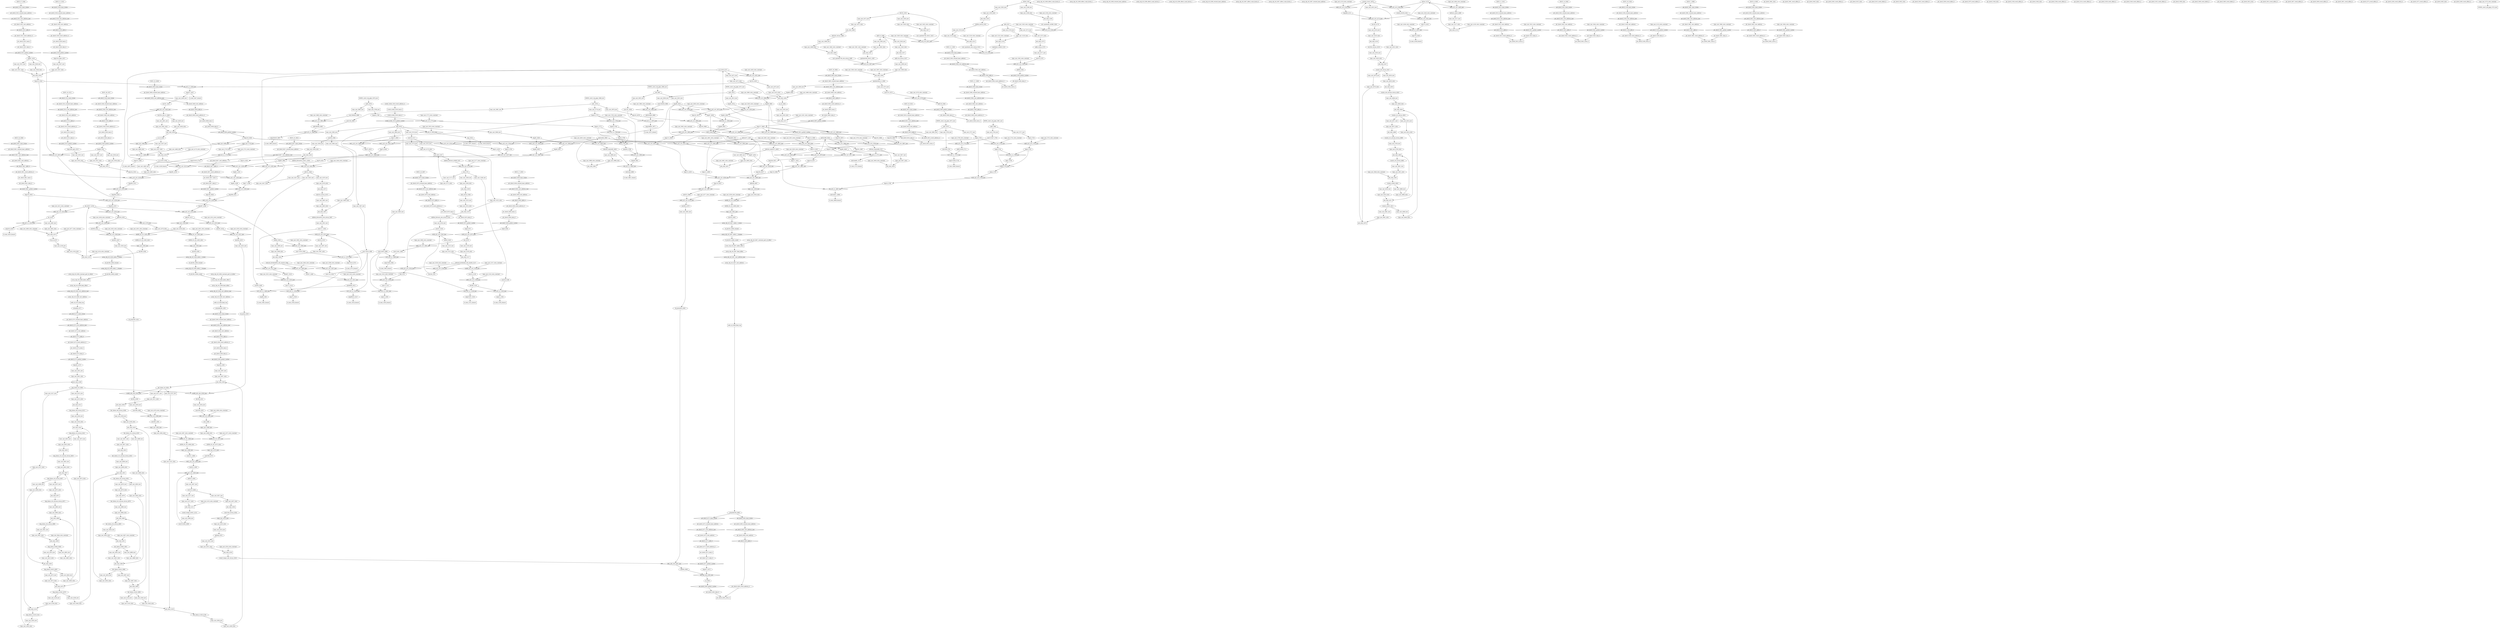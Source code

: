 digraph data_path {
  ASHR_i32_i32_4262_wire [shape=ellipse];
  ASHR_i32_i32_4282_wire [shape=ellipse];
  ASHR_i32_i32_4373_wire [shape=ellipse];
  ASHR_i32_i32_4388_wire [shape=ellipse];
  ASHR_i32_i32_4560_wire [shape=ellipse];
  LOAD_stride_3018_data_0 [shape=ellipse];
  LOAD_stride_3018_word_address_0 [shape=ellipse];
  R_shr280_4268_resized [shape=ellipse];
  R_shr280_4268_scaled [shape=ellipse];
  R_shr283_4288_resized [shape=ellipse];
  R_shr283_4288_scaled [shape=ellipse];
  R_shr355_4566_resized [shape=ellipse];
  R_shr355_4566_scaled [shape=ellipse];
  add114_3498 [shape=ellipse];
  add114x_xlcssa_3537 [shape=ellipse];
  add126_3580 [shape=ellipse];
  add185460_3666 [shape=ellipse];
  add199449_3692 [shape=ellipse];
  add214438_3711 [shape=ellipse];
  add242_4211 [shape=ellipse];
  add256_4236 [shape=ellipse];
  add315_4404 [shape=ellipse];
  add346_4087 [shape=ellipse];
  add56_3284 [shape=ellipse];
  add_3231 [shape=ellipse];
  addx_xlcssa_3270 [shape=ellipse];
  array_obj_ref_4269_constant_part_of_offset [shape=ellipse];
  array_obj_ref_4269_final_offset [shape=ellipse];
  array_obj_ref_4269_offset_scale_factor_0 [shape=ellipse];
  array_obj_ref_4269_offset_scale_factor_1 [shape=ellipse];
  array_obj_ref_4269_resized_base_address [shape=ellipse];
  array_obj_ref_4269_root_address [shape=ellipse];
  array_obj_ref_4289_constant_part_of_offset [shape=ellipse];
  array_obj_ref_4289_final_offset [shape=ellipse];
  array_obj_ref_4289_offset_scale_factor_0 [shape=ellipse];
  array_obj_ref_4289_offset_scale_factor_1 [shape=ellipse];
  array_obj_ref_4289_resized_base_address [shape=ellipse];
  array_obj_ref_4289_root_address [shape=ellipse];
  array_obj_ref_4567_constant_part_of_offset [shape=ellipse];
  array_obj_ref_4567_final_offset [shape=ellipse];
  array_obj_ref_4567_offset_scale_factor_0 [shape=ellipse];
  array_obj_ref_4567_offset_scale_factor_1 [shape=ellipse];
  array_obj_ref_4567_resized_base_address [shape=ellipse];
  array_obj_ref_4567_root_address [shape=ellipse];
  arrayidx284_4291 [shape=ellipse];
  arrayidx356_4569 [shape=ellipse];
  arrayidx_4271 [shape=ellipse];
  call1_2970 [shape=ellipse];
  call2_2973 [shape=ellipse];
  call3_2976 [shape=ellipse];
  call4_2979 [shape=ellipse];
  call5_2982 [shape=ellipse];
  call_2967 [shape=ellipse];
  cmp15404_3091 [shape=ellipse];
  cmp15_3262 [shape=ellipse];
  cmp186461_3671 [shape=ellipse];
  cmp200450_3697 [shape=ellipse];
  cmp215439_3716 [shape=ellipse];
  cmp222424_3724 [shape=ellipse];
  cmp222_4490 [shape=ellipse];
  cmp276_4248 [shape=ellipse];
  cmp31397_3150 [shape=ellipse];
  cmp31_3194 [shape=ellipse];
  cmp320_4419 [shape=ellipse];
  cmp327_4437 [shape=ellipse];
  cmp75419_3373 [shape=ellipse];
  cmp75_3529 [shape=ellipse];
  cmp96410_3417 [shape=ellipse];
  cmp96_3461 [shape=ellipse];
  cmp_3025 [shape=ellipse];
  conv117_3502 [shape=ellipse];
  conv119_3508 [shape=ellipse];
  conv12401_3082 [shape=ellipse];
  conv125_3574 [shape=ellipse];
  conv12_3257 [shape=ellipse];
  conv14403_3086 [shape=ellipse];
  conv181_3656 [shape=ellipse];
  conv184459_3660 [shape=ellipse];
  conv194_3682 [shape=ellipse];
  conv198448_3686 [shape=ellipse];
  conv209_3701 [shape=ellipse];
  conv20_3117 [shape=ellipse];
  conv213437_3705 [shape=ellipse];
  conv23_3139 [shape=ellipse];
  conv28_3189 [shape=ellipse];
  conv294_4335 [shape=ellipse];
  conv306_4360 [shape=ellipse];
  conv309_4375 [shape=ellipse];
  conv311_4390 [shape=ellipse];
  conv314383_4399 [shape=ellipse];
  conv316_4408 [shape=ellipse];
  conv316x_xlcssa_4504 [shape=ellipse];
  conv47_3235 [shape=ellipse];
  conv49_3241 [shape=ellipse];
  conv55_3278 [shape=ellipse];
  conv72416_3364 [shape=ellipse];
  conv72_3524 [shape=ellipse];
  conv74418_3368 [shape=ellipse];
  conv83_3384 [shape=ellipse];
  conv87_3406 [shape=ellipse];
  conv93_3456 [shape=ellipse];
  countx_x0428_4181 [shape=ellipse];
  countx_x0x_xlcssa_4547 [shape=ellipse];
  countx_x0x_xlcssax_xlcssa_4616 [shape=ellipse];
  countx_x1441_4076 [shape=ellipse];
  countx_x1x_xlcssa_4643 [shape=ellipse];
  countx_x1x_xlcssax_xlcssa_4668 [shape=ellipse];
  countx_x2452_4011 [shape=ellipse];
  countx_x2x_xlcssa_4695 [shape=ellipse];
  countx_x3463_3945 [shape=ellipse];
  curr_quotient79x_x0412_3427 [shape=ellipse];
  curr_quotient79x_x0x_xlcssa_3480 [shape=ellipse];
  curr_quotientx_x0399_3160 [shape=ellipse];
  curr_quotientx_x0x_xlcssa_3213 [shape=ellipse];
  exitcond11_4608 [shape=ellipse];
  exitcond91_4712 [shape=ellipse];
  exitcond_4660 [shape=ellipse];
  fold467_3518 [shape=ellipse];
  fold_3251 [shape=ellipse];
  iNsTr_11_3011 [shape=ellipse];
  iNsTr_14_3040 [shape=ellipse];
  iNsTr_17_3055 [shape=ellipse];
  iNsTr_18_3067 [shape=ellipse];
  iNsTr_20_3311 [shape=ellipse];
  iNsTr_21_3323 [shape=ellipse];
  iNsTr_23_3106 [shape=ellipse];
  iNsTr_27_3588 [shape=ellipse];
  iNsTr_29_3600 [shape=ellipse];
  iNsTr_30_3612 [shape=ellipse];
  iNsTr_32_3624 [shape=ellipse];
  iNsTr_33_3636 [shape=ellipse];
  iNsTr_34_3648 [shape=ellipse];
  iNsTr_36_3337 [shape=ellipse];
  iNsTr_37_3349 [shape=ellipse];
  iNsTr_51_3292 [shape=ellipse];
  iNsTr_7_2989 [shape=ellipse];
  iNsTr_9_3000 [shape=ellipse];
  img_datax_x0_4298 [shape=ellipse];
  img_datax_x0x_xlcssa_4512 [shape=ellipse];
  img_datax_x1429_4144 [shape=ellipse];
  img_datax_x1x_xlcssa_4541 [shape=ellipse];
  img_datax_x1x_xlcssax_xlcssa_4620 [shape=ellipse];
  img_datax_x2442_4070 [shape=ellipse];
  img_datax_x2x_xlcssa_4637 [shape=ellipse];
  img_datax_x2x_xlcssax_xlcssa_4672 [shape=ellipse];
  img_datax_x3453_4005 [shape=ellipse];
  img_datax_x3x_xlcssa_4689 [shape=ellipse];
  img_datax_x4464_3938 [shape=ellipse];
  inc324_4432 [shape=ellipse];
  inc331_4441 [shape=ellipse];
  inc331x_xix_x1_4446 [shape=ellipse];
  inc335_4176 [shape=ellipse];
  inc335x_xlcssa_4516 [shape=ellipse];
  inc_4414 [shape=ellipse];
  indvar471_4057 [shape=ellipse];
  indvar484_3992 [shape=ellipse];
  indvar488_3924 [shape=ellipse];
  indvar_4124 [shape=ellipse];
  indvarx_xnext472_4603 [shape=ellipse];
  indvarx_xnext485_4655 [shape=ellipse];
  indvarx_xnext489_4707 [shape=ellipse];
  indvarx_xnext_4496 [shape=ellipse];
  ix_x0_4456 [shape=ellipse];
  ix_x1425_4164 [shape=ellipse];
  jx_x0_4464 [shape=ellipse];
  jx_x1426_4157 [shape=ellipse];
  ker_datax_x0_4304 [shape=ellipse];
  ker_datax_x0x_xlcssa_4508 [shape=ellipse];
  ker_datax_x1430_4138 [shape=ellipse];
  ker_datax_x1x_xlcssa_4535 [shape=ellipse];
  ker_datax_x1x_xlcssax_xlcssa_4624 [shape=ellipse];
  ker_datax_x2443_4064 [shape=ellipse];
  ker_datax_x2x_xlcssa_4631 [shape=ellipse];
  ker_datax_x2x_xlcssax_xlcssa_4676 [shape=ellipse];
  ker_datax_x3454_3999 [shape=ellipse];
  ker_datax_x3x_xlcssa_4683 [shape=ellipse];
  ker_datax_x4465_3931 [shape=ellipse];
  kx_x0427_4150 [shape=ellipse];
  kx_x4_4473 [shape=ellipse];
  mul292_4322 [shape=ellipse];
  mul302_4347 [shape=ellipse];
  mul312_4395 [shape=ellipse];
  mul362_4579 [shape=ellipse];
  or_4593 [shape=ellipse];
  phitmp_4525 [shape=ellipse];
  ptr_deref_2991_data_0 [shape=ellipse];
  ptr_deref_2991_resized_base_address [shape=ellipse];
  ptr_deref_2991_root_address [shape=ellipse];
  ptr_deref_2991_wire [shape=ellipse];
  ptr_deref_2991_word_address_0 [shape=ellipse];
  ptr_deref_2991_word_offset_0 [shape=ellipse];
  ptr_deref_3002_data_0 [shape=ellipse];
  ptr_deref_3002_resized_base_address [shape=ellipse];
  ptr_deref_3002_root_address [shape=ellipse];
  ptr_deref_3002_wire [shape=ellipse];
  ptr_deref_3002_word_address_0 [shape=ellipse];
  ptr_deref_3002_word_offset_0 [shape=ellipse];
  ptr_deref_3013_data_0 [shape=ellipse];
  ptr_deref_3013_resized_base_address [shape=ellipse];
  ptr_deref_3013_root_address [shape=ellipse];
  ptr_deref_3013_wire [shape=ellipse];
  ptr_deref_3013_word_address_0 [shape=ellipse];
  ptr_deref_3013_word_offset_0 [shape=ellipse];
  ptr_deref_3042_data_0 [shape=ellipse];
  ptr_deref_3042_resized_base_address [shape=ellipse];
  ptr_deref_3042_root_address [shape=ellipse];
  ptr_deref_3042_wire [shape=ellipse];
  ptr_deref_3042_word_address_0 [shape=ellipse];
  ptr_deref_3042_word_offset_0 [shape=ellipse];
  ptr_deref_3058_data_0 [shape=ellipse];
  ptr_deref_3058_resized_base_address [shape=ellipse];
  ptr_deref_3058_root_address [shape=ellipse];
  ptr_deref_3058_word_address_0 [shape=ellipse];
  ptr_deref_3058_word_offset_0 [shape=ellipse];
  ptr_deref_3070_data_0 [shape=ellipse];
  ptr_deref_3070_resized_base_address [shape=ellipse];
  ptr_deref_3070_root_address [shape=ellipse];
  ptr_deref_3070_word_address_0 [shape=ellipse];
  ptr_deref_3070_word_offset_0 [shape=ellipse];
  ptr_deref_3108_data_0 [shape=ellipse];
  ptr_deref_3108_resized_base_address [shape=ellipse];
  ptr_deref_3108_root_address [shape=ellipse];
  ptr_deref_3108_wire [shape=ellipse];
  ptr_deref_3108_word_address_0 [shape=ellipse];
  ptr_deref_3108_word_offset_0 [shape=ellipse];
  ptr_deref_3294_data_0 [shape=ellipse];
  ptr_deref_3294_resized_base_address [shape=ellipse];
  ptr_deref_3294_root_address [shape=ellipse];
  ptr_deref_3294_wire [shape=ellipse];
  ptr_deref_3294_word_address_0 [shape=ellipse];
  ptr_deref_3294_word_offset_0 [shape=ellipse];
  ptr_deref_3314_data_0 [shape=ellipse];
  ptr_deref_3314_resized_base_address [shape=ellipse];
  ptr_deref_3314_root_address [shape=ellipse];
  ptr_deref_3314_word_address_0 [shape=ellipse];
  ptr_deref_3314_word_offset_0 [shape=ellipse];
  ptr_deref_3326_data_0 [shape=ellipse];
  ptr_deref_3326_resized_base_address [shape=ellipse];
  ptr_deref_3326_root_address [shape=ellipse];
  ptr_deref_3326_word_address_0 [shape=ellipse];
  ptr_deref_3326_word_offset_0 [shape=ellipse];
  ptr_deref_3340_data_0 [shape=ellipse];
  ptr_deref_3340_resized_base_address [shape=ellipse];
  ptr_deref_3340_root_address [shape=ellipse];
  ptr_deref_3340_word_address_0 [shape=ellipse];
  ptr_deref_3340_word_offset_0 [shape=ellipse];
  ptr_deref_3352_data_0 [shape=ellipse];
  ptr_deref_3352_resized_base_address [shape=ellipse];
  ptr_deref_3352_root_address [shape=ellipse];
  ptr_deref_3352_word_address_0 [shape=ellipse];
  ptr_deref_3352_word_offset_0 [shape=ellipse];
  ptr_deref_3590_data_0 [shape=ellipse];
  ptr_deref_3590_resized_base_address [shape=ellipse];
  ptr_deref_3590_root_address [shape=ellipse];
  ptr_deref_3590_wire [shape=ellipse];
  ptr_deref_3590_word_address_0 [shape=ellipse];
  ptr_deref_3590_word_offset_0 [shape=ellipse];
  ptr_deref_3603_data_0 [shape=ellipse];
  ptr_deref_3603_resized_base_address [shape=ellipse];
  ptr_deref_3603_root_address [shape=ellipse];
  ptr_deref_3603_word_address_0 [shape=ellipse];
  ptr_deref_3603_word_offset_0 [shape=ellipse];
  ptr_deref_3614_data_0 [shape=ellipse];
  ptr_deref_3614_resized_base_address [shape=ellipse];
  ptr_deref_3614_root_address [shape=ellipse];
  ptr_deref_3614_wire [shape=ellipse];
  ptr_deref_3614_word_address_0 [shape=ellipse];
  ptr_deref_3614_word_offset_0 [shape=ellipse];
  ptr_deref_3627_data_0 [shape=ellipse];
  ptr_deref_3627_resized_base_address [shape=ellipse];
  ptr_deref_3627_root_address [shape=ellipse];
  ptr_deref_3627_word_address_0 [shape=ellipse];
  ptr_deref_3627_word_offset_0 [shape=ellipse];
  ptr_deref_3639_data_0 [shape=ellipse];
  ptr_deref_3639_resized_base_address [shape=ellipse];
  ptr_deref_3639_root_address [shape=ellipse];
  ptr_deref_3639_word_address_0 [shape=ellipse];
  ptr_deref_3639_word_offset_0 [shape=ellipse];
  ptr_deref_3651_data_0 [shape=ellipse];
  ptr_deref_3651_resized_base_address [shape=ellipse];
  ptr_deref_3651_root_address [shape=ellipse];
  ptr_deref_3651_word_address_0 [shape=ellipse];
  ptr_deref_3651_word_offset_0 [shape=ellipse];
  ptr_deref_4274_data_0 [shape=ellipse];
  ptr_deref_4274_resized_base_address [shape=ellipse];
  ptr_deref_4274_root_address [shape=ellipse];
  ptr_deref_4274_word_address_0 [shape=ellipse];
  ptr_deref_4274_word_offset_0 [shape=ellipse];
  ptr_deref_4294_data_0 [shape=ellipse];
  ptr_deref_4294_resized_base_address [shape=ellipse];
  ptr_deref_4294_root_address [shape=ellipse];
  ptr_deref_4294_word_address_0 [shape=ellipse];
  ptr_deref_4294_word_offset_0 [shape=ellipse];
  ptr_deref_4572_data_0 [shape=ellipse];
  ptr_deref_4572_resized_base_address [shape=ellipse];
  ptr_deref_4572_root_address [shape=ellipse];
  ptr_deref_4572_word_address_0 [shape=ellipse];
  ptr_deref_4572_word_offset_0 [shape=ellipse];
  ptr_deref_4595_data_0 [shape=ellipse];
  ptr_deref_4595_resized_base_address [shape=ellipse];
  ptr_deref_4595_root_address [shape=ellipse];
  ptr_deref_4595_wire [shape=ellipse];
  ptr_deref_4595_word_address_0 [shape=ellipse];
  ptr_deref_4595_word_offset_0 [shape=ellipse];
  quotient58x_x0421_3387 [shape=ellipse];
  quotient58x_x1_3560 [shape=ellipse];
  quotientx_x0406_3120 [shape=ellipse];
  reduced_dividend65x_x0x_xin420_3394 [shape=ellipse];
  reduced_dividendx_x0x_xin405_3127 [shape=ellipse];
  result_tempx_x0431_4131 [shape=ellipse];
  result_tempx_x0x_xlcssa_4528 [shape=ellipse];
  sext382_4381 [shape=ellipse];
  sext_4366 [shape=ellipse];
  sh_prom303_4351 [shape=ellipse];
  sh_prom363_4583 [shape=ellipse];
  sh_prom_4326 [shape=ellipse];
  shifted_divisor81x_x0411_3434 [shape=ellipse];
  shifted_divisor81x_x0x_xlcssa_3487 [shape=ellipse];
  shifted_divisorx_x0398_3167 [shape=ellipse];
  shifted_divisorx_x0x_xlcssa_3220 [shape=ellipse];
  shl101_3446 [shape=ellipse];
  shl101x_xlcssa_3473 [shape=ellipse];
  shl105_3452 [shape=ellipse];
  shl105x_xlcssa_3469 [shape=ellipse];
  shl364_4588 [shape=ellipse];
  shl39_3185 [shape=ellipse];
  shl39x_xlcssa_3202 [shape=ellipse];
  shl_3179 [shape=ellipse];
  shlx_xlcssa_3206 [shape=ellipse];
  shr280_4264 [shape=ellipse];
  shr283_4284 [shape=ellipse];
  shr293_4331 [shape=ellipse];
  shr304_4356 [shape=ellipse];
  shr355_4562 [shape=ellipse];
  shr385_3145 [shape=ellipse];
  shr88384_3412 [shape=ellipse];
  sub120_3513 [shape=ellipse];
  sub262_4316 [shape=ellipse];
  sub269_4341 [shape=ellipse];
  sub275_4242 [shape=ellipse];
  sub352_4098 [shape=ellipse];
  sub50_3246 [shape=ellipse];
  sub68_3358 [shape=ellipse];
  sub_3076 [shape=ellipse];
  tmp100_3870 [shape=ellipse];
  tmp101_3967 [shape=ellipse];
  tmp102_3875 [shape=ellipse];
  tmp103_3879 [shape=ellipse];
  tmp104_3884 [shape=ellipse];
  tmp105_3889 [shape=ellipse];
  tmp106_3893 [shape=ellipse];
  tmp107_3898 [shape=ellipse];
  tmp108_3972 [shape=ellipse];
  tmp109_4027 [shape=ellipse];
  tmp10_3760 [shape=ellipse];
  tmp111_4093 [shape=ellipse];
  tmp112_3904 [shape=ellipse];
  tmp113_4032 [shape=ellipse];
  tmp114_3909 [shape=ellipse];
  tmp115_3915 [shape=ellipse];
  tmp116_3977 [shape=ellipse];
  tmp117_3921 [shape=ellipse];
  tmp118_3982 [shape=ellipse];
  tmp119_4037 [shape=ellipse];
  tmp127_3604 [shape=ellipse];
  tmp12_4103 [shape=ellipse];
  tmp13_3765 [shape=ellipse];
  tmp144_3552 [shape=ellipse];
  tmp144x_xpre_3315 [shape=ellipse];
  tmp146_3628 [shape=ellipse];
  tmp14_4108 [shape=ellipse];
  tmp150_3640 [shape=ellipse];
  tmp152_3544 [shape=ellipse];
  tmp152x_xpre_3327 [shape=ellipse];
  tmp154_3652 [shape=ellipse];
  tmp281_4275 [shape=ellipse];
  tmp285_4295 [shape=ellipse];
  tmp357_4573 [shape=ellipse];
  tmp386_4201 [shape=ellipse];
  tmp387_4206 [shape=ellipse];
  tmp390_4226 [shape=ellipse];
  tmp391_4216 [shape=ellipse];
  tmp392_4221 [shape=ellipse];
  tmp393_4231 [shape=ellipse];
  tmp3_3728 [shape=ellipse];
  tmp40_3769 [shape=ellipse];
  tmp41_3775 [shape=ellipse];
  tmp42_3779 [shape=ellipse];
  tmp43_3785 [shape=ellipse];
  tmp44_3790 [shape=ellipse];
  tmp469_4121 [shape=ellipse];
  tmp46_3801 [shape=ellipse];
  tmp4_3734 [shape=ellipse];
  tmp5_3738 [shape=ellipse];
  tmp66_3341 [shape=ellipse];
  tmp67_3353 [shape=ellipse];
  tmp6_3744 [shape=ellipse];
  tmp73_3805 [shape=ellipse];
  tmp74_4042 [shape=ellipse];
  tmp75_3810 [shape=ellipse];
  tmp76_4047 [shape=ellipse];
  tmp77_4186 [shape=ellipse];
  tmp7_3749 [shape=ellipse];
  tmp81_4191 [shape=ellipse];
  tmp82_4196 [shape=ellipse];
  tmp84_3814 [shape=ellipse];
  tmp85_3820 [shape=ellipse];
  tmp86_3824 [shape=ellipse];
  tmp87_3830 [shape=ellipse];
  tmp88_3835 [shape=ellipse];
  tmp8_3059 [shape=ellipse];
  tmp90_3846 [shape=ellipse];
  tmp92_3850 [shape=ellipse];
  tmp93_3957 [shape=ellipse];
  tmp94_3855 [shape=ellipse];
  tmp95_3962 [shape=ellipse];
  tmp97_4022 [shape=ellipse];
  tmp98_3859 [shape=ellipse];
  tmp99_3865 [shape=ellipse];
  tmp9_3071 [shape=ellipse];
  tmp_3019 [shape=ellipse];
  type_cast_2993_wire_constant [shape=ellipse];
  type_cast_3004_wire_constant [shape=ellipse];
  type_cast_3015_wire_constant [shape=ellipse];
  type_cast_3023_wire_constant [shape=ellipse];
  type_cast_3044_wire_constant [shape=ellipse];
  type_cast_3080_wire_constant [shape=ellipse];
  type_cast_3110_wire_constant [shape=ellipse];
  type_cast_3124_wire_constant [shape=ellipse];
  type_cast_3126_wire [shape=ellipse];
  type_cast_3130_wire [shape=ellipse];
  type_cast_3132_wire [shape=ellipse];
  type_cast_3137_wire_constant [shape=ellipse];
  type_cast_3143_wire_constant [shape=ellipse];
  type_cast_3164_wire_constant [shape=ellipse];
  type_cast_3166_wire [shape=ellipse];
  type_cast_3170_wire [shape=ellipse];
  type_cast_3172_wire [shape=ellipse];
  type_cast_3177_wire_constant [shape=ellipse];
  type_cast_3183_wire_constant [shape=ellipse];
  type_cast_3205_wire [shape=ellipse];
  type_cast_3209_wire [shape=ellipse];
  type_cast_3216_wire [shape=ellipse];
  type_cast_3219_wire_constant [shape=ellipse];
  type_cast_3223_wire [shape=ellipse];
  type_cast_3225_wire [shape=ellipse];
  type_cast_3239_wire_constant [shape=ellipse];
  type_cast_3255_wire_constant [shape=ellipse];
  type_cast_3273_wire [shape=ellipse];
  type_cast_3282_wire_constant [shape=ellipse];
  type_cast_3362_wire_constant [shape=ellipse];
  type_cast_3391_wire_constant [shape=ellipse];
  type_cast_3393_wire [shape=ellipse];
  type_cast_3397_wire [shape=ellipse];
  type_cast_3399_wire [shape=ellipse];
  type_cast_3404_wire_constant [shape=ellipse];
  type_cast_3410_wire_constant [shape=ellipse];
  type_cast_3430_wire [shape=ellipse];
  type_cast_3433_wire_constant [shape=ellipse];
  type_cast_3437_wire [shape=ellipse];
  type_cast_3439_wire [shape=ellipse];
  type_cast_3444_wire_constant [shape=ellipse];
  type_cast_3450_wire_constant [shape=ellipse];
  type_cast_3472_wire [shape=ellipse];
  type_cast_3476_wire [shape=ellipse];
  type_cast_3484_wire_constant [shape=ellipse];
  type_cast_3486_wire [shape=ellipse];
  type_cast_3490_wire [shape=ellipse];
  type_cast_3492_wire [shape=ellipse];
  type_cast_3506_wire_constant [shape=ellipse];
  type_cast_3522_wire_constant [shape=ellipse];
  type_cast_3540_wire [shape=ellipse];
  type_cast_3547_wire [shape=ellipse];
  type_cast_3549_wire [shape=ellipse];
  type_cast_3551_wire [shape=ellipse];
  type_cast_3555_wire [shape=ellipse];
  type_cast_3557_wire [shape=ellipse];
  type_cast_3559_wire [shape=ellipse];
  type_cast_3564_wire_constant [shape=ellipse];
  type_cast_3567_wire_constant [shape=ellipse];
  type_cast_3569_wire [shape=ellipse];
  type_cast_3578_wire_constant [shape=ellipse];
  type_cast_3664_wire_constant [shape=ellipse];
  type_cast_3690_wire_constant [shape=ellipse];
  type_cast_3709_wire_constant [shape=ellipse];
  type_cast_3719_wire [shape=ellipse];
  type_cast_3722_wire_constant [shape=ellipse];
  type_cast_3732_wire_constant [shape=ellipse];
  type_cast_3742_wire_constant [shape=ellipse];
  type_cast_3773_wire_constant [shape=ellipse];
  type_cast_3783_wire_constant [shape=ellipse];
  type_cast_3818_wire_constant [shape=ellipse];
  type_cast_3828_wire_constant [shape=ellipse];
  type_cast_3863_wire_constant [shape=ellipse];
  type_cast_3902_wire_constant [shape=ellipse];
  type_cast_3913_wire_constant [shape=ellipse];
  type_cast_3919_wire_constant [shape=ellipse];
  type_cast_3927_wire [shape=ellipse];
  type_cast_3930_wire_constant [shape=ellipse];
  type_cast_3934_wire [shape=ellipse];
  type_cast_3937_wire_constant [shape=ellipse];
  type_cast_3941_wire [shape=ellipse];
  type_cast_3944_wire_constant [shape=ellipse];
  type_cast_3949_wire_constant [shape=ellipse];
  type_cast_3951_wire [shape=ellipse];
  type_cast_3996_wire_constant [shape=ellipse];
  type_cast_3998_wire [shape=ellipse];
  type_cast_4002_wire [shape=ellipse];
  type_cast_4004_wire [shape=ellipse];
  type_cast_4008_wire [shape=ellipse];
  type_cast_4010_wire [shape=ellipse];
  type_cast_4014_wire [shape=ellipse];
  type_cast_4016_wire [shape=ellipse];
  type_cast_4061_wire_constant [shape=ellipse];
  type_cast_4063_wire [shape=ellipse];
  type_cast_4067_wire [shape=ellipse];
  type_cast_4069_wire [shape=ellipse];
  type_cast_4073_wire [shape=ellipse];
  type_cast_4075_wire [shape=ellipse];
  type_cast_4079_wire [shape=ellipse];
  type_cast_4081_wire [shape=ellipse];
  type_cast_4091_wire_constant [shape=ellipse];
  type_cast_4119_wire_constant [shape=ellipse];
  type_cast_4127_wire [shape=ellipse];
  type_cast_4130_wire_constant [shape=ellipse];
  type_cast_4135_wire_constant [shape=ellipse];
  type_cast_4137_wire [shape=ellipse];
  type_cast_4141_wire [shape=ellipse];
  type_cast_4143_wire [shape=ellipse];
  type_cast_4147_wire [shape=ellipse];
  type_cast_4149_wire [shape=ellipse];
  type_cast_4154_wire_constant [shape=ellipse];
  type_cast_4156_wire [shape=ellipse];
  type_cast_4161_wire_constant [shape=ellipse];
  type_cast_4163_wire [shape=ellipse];
  type_cast_4167_wire [shape=ellipse];
  type_cast_4170_wire_constant [shape=ellipse];
  type_cast_4240_wire_constant [shape=ellipse];
  type_cast_4246_wire_constant [shape=ellipse];
  type_cast_4258_wire [shape=ellipse];
  type_cast_4261_wire_constant [shape=ellipse];
  type_cast_4278_wire [shape=ellipse];
  type_cast_4281_wire_constant [shape=ellipse];
  type_cast_4301_wire [shape=ellipse];
  type_cast_4303_wire [shape=ellipse];
  type_cast_4307_wire [shape=ellipse];
  type_cast_4309_wire [shape=ellipse];
  type_cast_4314_wire_constant [shape=ellipse];
  type_cast_4320_wire_constant [shape=ellipse];
  type_cast_4339_wire_constant [shape=ellipse];
  type_cast_4345_wire_constant [shape=ellipse];
  type_cast_4364_wire_constant [shape=ellipse];
  type_cast_4369_wire [shape=ellipse];
  type_cast_4372_wire_constant [shape=ellipse];
  type_cast_4379_wire_constant [shape=ellipse];
  type_cast_4384_wire [shape=ellipse];
  type_cast_4387_wire_constant [shape=ellipse];
  type_cast_4412_wire_constant [shape=ellipse];
  type_cast_4430_wire_constant [shape=ellipse];
  type_cast_4459_wire [shape=ellipse];
  type_cast_4461_wire [shape=ellipse];
  type_cast_4463_wire [shape=ellipse];
  type_cast_4468_wire_constant [shape=ellipse];
  type_cast_4470_wire [shape=ellipse];
  type_cast_4472_wire [shape=ellipse];
  type_cast_4477_wire_constant [shape=ellipse];
  type_cast_4480_wire_constant [shape=ellipse];
  type_cast_4482_wire [shape=ellipse];
  type_cast_4486_wire [shape=ellipse];
  type_cast_4488_wire [shape=ellipse];
  type_cast_4494_wire_constant [shape=ellipse];
  type_cast_4507_wire [shape=ellipse];
  type_cast_4511_wire [shape=ellipse];
  type_cast_4515_wire [shape=ellipse];
  type_cast_4519_wire [shape=ellipse];
  type_cast_4523_wire [shape=ellipse];
  type_cast_4531_wire [shape=ellipse];
  type_cast_4534_wire_constant [shape=ellipse];
  type_cast_4538_wire [shape=ellipse];
  type_cast_4540_wire [shape=ellipse];
  type_cast_4544_wire [shape=ellipse];
  type_cast_4546_wire [shape=ellipse];
  type_cast_4550_wire [shape=ellipse];
  type_cast_4552_wire [shape=ellipse];
  type_cast_4556_wire [shape=ellipse];
  type_cast_4559_wire_constant [shape=ellipse];
  type_cast_4577_wire_constant [shape=ellipse];
  type_cast_4601_wire_constant [shape=ellipse];
  type_cast_4619_wire [shape=ellipse];
  type_cast_4623_wire [shape=ellipse];
  type_cast_4627_wire [shape=ellipse];
  type_cast_4634_wire [shape=ellipse];
  type_cast_4636_wire [shape=ellipse];
  type_cast_4640_wire [shape=ellipse];
  type_cast_4642_wire [shape=ellipse];
  type_cast_4646_wire [shape=ellipse];
  type_cast_4648_wire [shape=ellipse];
  type_cast_4653_wire_constant [shape=ellipse];
  type_cast_4671_wire [shape=ellipse];
  type_cast_4675_wire [shape=ellipse];
  type_cast_4679_wire [shape=ellipse];
  type_cast_4686_wire [shape=ellipse];
  type_cast_4688_wire [shape=ellipse];
  type_cast_4692_wire [shape=ellipse];
  type_cast_4694_wire [shape=ellipse];
  type_cast_4698_wire [shape=ellipse];
  type_cast_4700_wire [shape=ellipse];
  type_cast_4705_wire_constant [shape=ellipse];
  type_cast_4725_wire_constant [shape=ellipse];
  umax45_3796 [shape=ellipse];
  umax89_3841 [shape=ellipse];
  umax_3755 [shape=ellipse];
  ADD_u16_u16_3230_inst [shape=diamond];
curr_quotientx_x0x_xlcssa_3213  -> ADD_u16_u16_3230_inst;
quotientx_x0406_3120  -> ADD_u16_u16_3230_inst;
ADD_u16_u16_3230_inst -> add_3231;
  ADD_u16_u16_3497_inst [shape=diamond];
curr_quotient79x_x0x_xlcssa_3480  -> ADD_u16_u16_3497_inst;
quotient58x_x0421_3387  -> ADD_u16_u16_3497_inst;
ADD_u16_u16_3497_inst -> add114_3498;
  ADD_u32_u32_3283_inst [shape=diamond];
conv55_3278  -> ADD_u32_u32_3283_inst;
type_cast_3282_wire_constant  -> ADD_u32_u32_3283_inst;
ADD_u32_u32_3283_inst -> add56_3284;
  ADD_u32_u32_3579_inst [shape=diamond];
conv125_3574  -> ADD_u32_u32_3579_inst;
type_cast_3578_wire_constant  -> ADD_u32_u32_3579_inst;
ADD_u32_u32_3579_inst -> add126_3580;
  ADD_u32_u32_3665_inst [shape=diamond];
conv184459_3660  -> ADD_u32_u32_3665_inst;
type_cast_3664_wire_constant  -> ADD_u32_u32_3665_inst;
ADD_u32_u32_3665_inst -> add185460_3666;
  ADD_u32_u32_3691_inst [shape=diamond];
conv198448_3686  -> ADD_u32_u32_3691_inst;
type_cast_3690_wire_constant  -> ADD_u32_u32_3691_inst;
ADD_u32_u32_3691_inst -> add199449_3692;
  ADD_u32_u32_3710_inst [shape=diamond];
conv213437_3705  -> ADD_u32_u32_3710_inst;
type_cast_3709_wire_constant  -> ADD_u32_u32_3710_inst;
ADD_u32_u32_3710_inst -> add214438_3711;
  ADD_u32_u32_3733_inst [shape=diamond];
tmp3_3728  -> ADD_u32_u32_3733_inst;
type_cast_3732_wire_constant  -> ADD_u32_u32_3733_inst;
ADD_u32_u32_3733_inst -> tmp4_3734;
  ADD_u32_u32_3743_inst [shape=diamond];
tmp5_3738  -> ADD_u32_u32_3743_inst;
type_cast_3742_wire_constant  -> ADD_u32_u32_3743_inst;
ADD_u32_u32_3743_inst -> tmp6_3744;
  ADD_u32_u32_3774_inst [shape=diamond];
tmp40_3769  -> ADD_u32_u32_3774_inst;
type_cast_3773_wire_constant  -> ADD_u32_u32_3774_inst;
ADD_u32_u32_3774_inst -> tmp41_3775;
  ADD_u32_u32_3784_inst [shape=diamond];
tmp42_3779  -> ADD_u32_u32_3784_inst;
type_cast_3783_wire_constant  -> ADD_u32_u32_3784_inst;
ADD_u32_u32_3784_inst -> tmp43_3785;
  ADD_u32_u32_3819_inst [shape=diamond];
tmp84_3814  -> ADD_u32_u32_3819_inst;
type_cast_3818_wire_constant  -> ADD_u32_u32_3819_inst;
ADD_u32_u32_3819_inst -> tmp85_3820;
  ADD_u32_u32_3829_inst [shape=diamond];
tmp86_3824  -> ADD_u32_u32_3829_inst;
type_cast_3828_wire_constant  -> ADD_u32_u32_3829_inst;
ADD_u32_u32_3829_inst -> tmp87_3830;
  ADD_u32_u32_3864_inst [shape=diamond];
tmp98_3859  -> ADD_u32_u32_3864_inst;
type_cast_3863_wire_constant  -> ADD_u32_u32_3864_inst;
ADD_u32_u32_3864_inst -> tmp99_3865;
  ADD_u32_u32_3883_inst [shape=diamond];
tmp102_3875  -> ADD_u32_u32_3883_inst;
tmp103_3879  -> ADD_u32_u32_3883_inst;
ADD_u32_u32_3883_inst -> tmp104_3884;
  ADD_u32_u32_3897_inst [shape=diamond];
tmp105_3889  -> ADD_u32_u32_3897_inst;
tmp106_3893  -> ADD_u32_u32_3897_inst;
ADD_u32_u32_3897_inst -> tmp107_3898;
  ADD_u32_u32_3961_inst [shape=diamond];
tmp94_3855  -> ADD_u32_u32_3961_inst;
tmp93_3957  -> ADD_u32_u32_3961_inst;
ADD_u32_u32_3961_inst -> tmp95_3962;
  ADD_u32_u32_3971_inst [shape=diamond];
tmp107_3898  -> ADD_u32_u32_3971_inst;
tmp101_3967  -> ADD_u32_u32_3971_inst;
ADD_u32_u32_3971_inst -> tmp108_3972;
  ADD_u32_u32_3981_inst [shape=diamond];
tmp117_3921  -> ADD_u32_u32_3981_inst;
tmp116_3977  -> ADD_u32_u32_3981_inst;
ADD_u32_u32_3981_inst -> tmp118_3982;
  ADD_u32_u32_4026_inst [shape=diamond];
tmp108_3972  -> ADD_u32_u32_4026_inst;
tmp97_4022  -> ADD_u32_u32_4026_inst;
ADD_u32_u32_4026_inst -> tmp109_4027;
  ADD_u32_u32_4036_inst [shape=diamond];
tmp118_3982  -> ADD_u32_u32_4036_inst;
tmp113_4032  -> ADD_u32_u32_4036_inst;
ADD_u32_u32_4036_inst -> tmp119_4037;
  ADD_u32_u32_4046_inst [shape=diamond];
tmp75_3810  -> ADD_u32_u32_4046_inst;
tmp74_4042  -> ADD_u32_u32_4046_inst;
ADD_u32_u32_4046_inst -> tmp76_4047;
  ADD_u32_u32_4086_inst [shape=diamond];
tmp109_4027  -> ADD_u32_u32_4086_inst;
indvar471_4057  -> ADD_u32_u32_4086_inst;
ADD_u32_u32_4086_inst -> add346_4087;
  ADD_u32_u32_4097_inst [shape=diamond];
tmp119_4037  -> ADD_u32_u32_4097_inst;
tmp111_4093  -> ADD_u32_u32_4097_inst;
ADD_u32_u32_4097_inst -> sub352_4098;
  ADD_u32_u32_4107_inst [shape=diamond];
tmp13_3765  -> ADD_u32_u32_4107_inst;
tmp12_4103  -> ADD_u32_u32_4107_inst;
ADD_u32_u32_4107_inst -> tmp14_4108;
  ADD_u32_u32_4120_inst [shape=diamond];
countx_x1441_4076  -> ADD_u32_u32_4120_inst;
type_cast_4119_wire_constant  -> ADD_u32_u32_4120_inst;
ADD_u32_u32_4120_inst -> tmp469_4121;
  ADD_u32_u32_4175_inst [shape=diamond];
tmp469_4121  -> ADD_u32_u32_4175_inst;
indvar_4124  -> ADD_u32_u32_4175_inst;
ADD_u32_u32_4175_inst -> inc335_4176;
  ADD_u32_u32_4180_inst [shape=diamond];
countx_x1441_4076  -> ADD_u32_u32_4180_inst;
indvar_4124  -> ADD_u32_u32_4180_inst;
ADD_u32_u32_4180_inst -> countx_x0428_4181;
  ADD_u32_u32_4185_inst [shape=diamond];
tmp76_4047  -> ADD_u32_u32_4185_inst;
jx_x1426_4157  -> ADD_u32_u32_4185_inst;
ADD_u32_u32_4185_inst -> tmp77_4186;
  ADD_u32_u32_4190_inst [shape=diamond];
tmp95_3962  -> ADD_u32_u32_4190_inst;
ix_x1425_4164  -> ADD_u32_u32_4190_inst;
ADD_u32_u32_4190_inst -> tmp81_4191;
  ADD_u32_u32_4200_inst [shape=diamond];
tmp77_4186  -> ADD_u32_u32_4200_inst;
tmp82_4196  -> ADD_u32_u32_4200_inst;
ADD_u32_u32_4200_inst -> tmp386_4201;
  ADD_u32_u32_4210_inst [shape=diamond];
tmp387_4206  -> ADD_u32_u32_4210_inst;
kx_x0427_4150  -> ADD_u32_u32_4210_inst;
ADD_u32_u32_4210_inst -> add242_4211;
  ADD_u32_u32_4215_inst [shape=diamond];
tmp14_4108  -> ADD_u32_u32_4215_inst;
ix_x1425_4164  -> ADD_u32_u32_4215_inst;
ADD_u32_u32_4215_inst -> tmp391_4216;
  ADD_u32_u32_4225_inst [shape=diamond];
tmp392_4221  -> ADD_u32_u32_4225_inst;
jx_x1426_4157  -> ADD_u32_u32_4225_inst;
ADD_u32_u32_4225_inst -> tmp390_4226;
  ADD_u32_u32_4235_inst [shape=diamond];
tmp393_4231  -> ADD_u32_u32_4235_inst;
kx_x0427_4150  -> ADD_u32_u32_4235_inst;
ADD_u32_u32_4235_inst -> add256_4236;
  ADD_u32_u32_4403_inst [shape=diamond];
mul312_4395  -> ADD_u32_u32_4403_inst;
conv314383_4399  -> ADD_u32_u32_4403_inst;
ADD_u32_u32_4403_inst -> add315_4404;
  ADD_u32_u32_4413_inst [shape=diamond];
kx_x0427_4150  -> ADD_u32_u32_4413_inst;
type_cast_4412_wire_constant  -> ADD_u32_u32_4413_inst;
ADD_u32_u32_4413_inst -> inc_4414;
  ADD_u32_u32_4431_inst [shape=diamond];
jx_x1426_4157  -> ADD_u32_u32_4431_inst;
type_cast_4430_wire_constant  -> ADD_u32_u32_4431_inst;
ADD_u32_u32_4431_inst -> inc324_4432;
  ADD_u32_u32_4445_inst [shape=diamond];
inc331_4441  -> ADD_u32_u32_4445_inst;
ix_x1425_4164  -> ADD_u32_u32_4445_inst;
ADD_u32_u32_4445_inst -> inc331x_xix_x1_4446;
  ADD_u32_u32_4495_inst [shape=diamond];
indvar_4124  -> ADD_u32_u32_4495_inst;
type_cast_4494_wire_constant  -> ADD_u32_u32_4495_inst;
ADD_u32_u32_4495_inst -> indvarx_xnext_4496;
  ADD_u32_u32_4602_inst [shape=diamond];
indvar471_4057  -> ADD_u32_u32_4602_inst;
type_cast_4601_wire_constant  -> ADD_u32_u32_4602_inst;
ADD_u32_u32_4602_inst -> indvarx_xnext472_4603;
  ADD_u32_u32_4654_inst [shape=diamond];
indvar484_3992  -> ADD_u32_u32_4654_inst;
type_cast_4653_wire_constant  -> ADD_u32_u32_4654_inst;
ADD_u32_u32_4654_inst -> indvarx_xnext485_4655;
  ADD_u32_u32_4706_inst [shape=diamond];
indvar488_3924  -> ADD_u32_u32_4706_inst;
type_cast_4705_wire_constant  -> ADD_u32_u32_4706_inst;
ADD_u32_u32_4706_inst -> indvarx_xnext489_4707;
  AND_u32_u32_3081_inst [shape=diamond];
sub_3076  -> AND_u32_u32_3081_inst;
type_cast_3080_wire_constant  -> AND_u32_u32_3081_inst;
AND_u32_u32_3081_inst -> conv12401_3082;
  AND_u32_u32_3144_inst [shape=diamond];
conv23_3139  -> AND_u32_u32_3144_inst;
type_cast_3143_wire_constant  -> AND_u32_u32_3144_inst;
AND_u32_u32_3144_inst -> shr385_3145;
  AND_u32_u32_3240_inst [shape=diamond];
reduced_dividendx_x0x_xin405_3127  -> AND_u32_u32_3240_inst;
type_cast_3239_wire_constant  -> AND_u32_u32_3240_inst;
AND_u32_u32_3240_inst -> conv49_3241;
  AND_u32_u32_3256_inst [shape=diamond];
fold_3251  -> AND_u32_u32_3256_inst;
type_cast_3255_wire_constant  -> AND_u32_u32_3256_inst;
AND_u32_u32_3256_inst -> conv12_3257;
  AND_u32_u32_3363_inst [shape=diamond];
sub68_3358  -> AND_u32_u32_3363_inst;
type_cast_3362_wire_constant  -> AND_u32_u32_3363_inst;
AND_u32_u32_3363_inst -> conv72416_3364;
  AND_u32_u32_3411_inst [shape=diamond];
conv87_3406  -> AND_u32_u32_3411_inst;
type_cast_3410_wire_constant  -> AND_u32_u32_3411_inst;
AND_u32_u32_3411_inst -> shr88384_3412;
  AND_u32_u32_3507_inst [shape=diamond];
reduced_dividend65x_x0x_xin420_3394  -> AND_u32_u32_3507_inst;
type_cast_3506_wire_constant  -> AND_u32_u32_3507_inst;
AND_u32_u32_3507_inst -> conv119_3508;
  AND_u32_u32_3523_inst [shape=diamond];
fold467_3518  -> AND_u32_u32_3523_inst;
type_cast_3522_wire_constant  -> AND_u32_u32_3523_inst;
AND_u32_u32_3523_inst -> conv72_3524;
  AND_u32_u32_4241_inst [shape=diamond];
countx_x0428_4181  -> AND_u32_u32_4241_inst;
type_cast_4240_wire_constant  -> AND_u32_u32_4241_inst;
AND_u32_u32_4241_inst -> sub275_4242;
  AND_u32_u32_4321_inst [shape=diamond];
sub262_4316  -> AND_u32_u32_4321_inst;
type_cast_4320_wire_constant  -> AND_u32_u32_4321_inst;
AND_u32_u32_4321_inst -> mul292_4322;
  AND_u32_u32_4346_inst [shape=diamond];
sub269_4341  -> AND_u32_u32_4346_inst;
type_cast_4345_wire_constant  -> AND_u32_u32_4346_inst;
AND_u32_u32_4346_inst -> mul302_4347;
  AND_u32_u32_4578_inst [shape=diamond];
sub352_4098  -> AND_u32_u32_4578_inst;
type_cast_4577_wire_constant  -> AND_u32_u32_4578_inst;
AND_u32_u32_4578_inst -> mul362_4579;
  ASHR_i32_i32_4262_inst [shape=diamond];
type_cast_4258_wire  -> ASHR_i32_i32_4262_inst;
type_cast_4261_wire_constant  -> ASHR_i32_i32_4262_inst;
ASHR_i32_i32_4262_inst -> ASHR_i32_i32_4262_wire;
  ASHR_i32_i32_4282_inst [shape=diamond];
type_cast_4278_wire  -> ASHR_i32_i32_4282_inst;
type_cast_4281_wire_constant  -> ASHR_i32_i32_4282_inst;
ASHR_i32_i32_4282_inst -> ASHR_i32_i32_4282_wire;
  ASHR_i32_i32_4373_inst [shape=diamond];
type_cast_4369_wire  -> ASHR_i32_i32_4373_inst;
type_cast_4372_wire_constant  -> ASHR_i32_i32_4373_inst;
ASHR_i32_i32_4373_inst -> ASHR_i32_i32_4373_wire;
  ASHR_i32_i32_4388_inst [shape=diamond];
type_cast_4384_wire  -> ASHR_i32_i32_4388_inst;
type_cast_4387_wire_constant  -> ASHR_i32_i32_4388_inst;
ASHR_i32_i32_4388_inst -> ASHR_i32_i32_4388_wire;
  ASHR_i32_i32_4560_inst [shape=diamond];
type_cast_4556_wire  -> ASHR_i32_i32_4560_inst;
type_cast_4559_wire_constant  -> ASHR_i32_i32_4560_inst;
ASHR_i32_i32_4560_inst -> ASHR_i32_i32_4560_wire;
  EQ_u32_u1_4247_inst [shape=diamond];
sub275_4242  -> EQ_u32_u1_4247_inst;
type_cast_4246_wire_constant  -> EQ_u32_u1_4247_inst;
EQ_u32_u1_4247_inst -> cmp276_4248;
  EQ_u32_u1_4418_inst [shape=diamond];
inc_4414  -> EQ_u32_u1_4418_inst;
tmp154_3652  -> EQ_u32_u1_4418_inst;
EQ_u32_u1_4418_inst -> cmp320_4419;
  EQ_u32_u1_4436_inst [shape=diamond];
inc324_4432  -> EQ_u32_u1_4436_inst;
tmp152_3544  -> EQ_u32_u1_4436_inst;
EQ_u32_u1_4436_inst -> cmp327_4437;
  EQ_u32_u1_4607_inst [shape=diamond];
indvarx_xnext472_4603  -> EQ_u32_u1_4607_inst;
tmp10_3760  -> EQ_u32_u1_4607_inst;
EQ_u32_u1_4607_inst -> exitcond11_4608;
  EQ_u32_u1_4659_inst [shape=diamond];
indvarx_xnext485_4655  -> EQ_u32_u1_4659_inst;
tmp46_3801  -> EQ_u32_u1_4659_inst;
EQ_u32_u1_4659_inst -> exitcond_4660;
  EQ_u32_u1_4711_inst [shape=diamond];
indvarx_xnext489_4707  -> EQ_u32_u1_4711_inst;
tmp90_3846  -> EQ_u32_u1_4711_inst;
EQ_u32_u1_4711_inst -> exitcond91_4712;
  EQ_u8_u1_3024_inst [shape=diamond];
tmp_3019  -> EQ_u8_u1_3024_inst;
type_cast_3023_wire_constant  -> EQ_u8_u1_3024_inst;
EQ_u8_u1_3024_inst -> cmp_3025;
  LOAD_stride_3018_gather_scatter [shape=diamond];
LOAD_stride_3018_data_0  -> LOAD_stride_3018_gather_scatter;
LOAD_stride_3018_gather_scatter -> tmp_3019;
  LOAD_stride_3018_load_0 [shape=rectangle];
LOAD_stride_3018_word_address_0  -> LOAD_stride_3018_load_0;
LOAD_stride_3018_load_0 -> LOAD_stride_3018_data_0;
  LSHR_u32_u32_3138_inst [shape=diamond];
reduced_dividendx_x0x_xin405_3127  -> LSHR_u32_u32_3138_inst;
type_cast_3137_wire_constant  -> LSHR_u32_u32_3138_inst;
LSHR_u32_u32_3138_inst -> conv23_3139;
  LSHR_u32_u32_3405_inst [shape=diamond];
reduced_dividend65x_x0x_xin420_3394  -> LSHR_u32_u32_3405_inst;
type_cast_3404_wire_constant  -> LSHR_u32_u32_3405_inst;
LSHR_u32_u32_3405_inst -> conv87_3406;
  LSHR_u64_u64_4330_inst [shape=diamond];
img_datax_x0_4298  -> LSHR_u64_u64_4330_inst;
sh_prom_4326  -> LSHR_u64_u64_4330_inst;
LSHR_u64_u64_4330_inst -> shr293_4331;
  LSHR_u64_u64_4355_inst [shape=diamond];
ker_datax_x0_4304  -> LSHR_u64_u64_4355_inst;
sh_prom303_4351  -> LSHR_u64_u64_4355_inst;
LSHR_u64_u64_4355_inst -> shr304_4356;
  MUL_u32_u32_3764_inst [shape=diamond];
tmp150_3640  -> MUL_u32_u32_3764_inst;
tmp5_3738  -> MUL_u32_u32_3764_inst;
MUL_u32_u32_3764_inst -> tmp13_3765;
  MUL_u32_u32_3809_inst [shape=diamond];
tmp42_3779  -> MUL_u32_u32_3809_inst;
tmp73_3805  -> MUL_u32_u32_3809_inst;
MUL_u32_u32_3809_inst -> tmp75_3810;
  MUL_u32_u32_3854_inst [shape=diamond];
tmp86_3824  -> MUL_u32_u32_3854_inst;
tmp92_3850  -> MUL_u32_u32_3854_inst;
MUL_u32_u32_3854_inst -> tmp94_3855;
  MUL_u32_u32_3869_inst [shape=diamond];
tmp127_3604  -> MUL_u32_u32_3869_inst;
tmp99_3865  -> MUL_u32_u32_3869_inst;
MUL_u32_u32_3869_inst -> tmp100_3870;
  MUL_u32_u32_3874_inst [shape=diamond];
tmp99_3865  -> MUL_u32_u32_3874_inst;
tmp86_3824  -> MUL_u32_u32_3874_inst;
MUL_u32_u32_3874_inst -> tmp102_3875;
  MUL_u32_u32_3888_inst [shape=diamond];
tmp127_3604  -> MUL_u32_u32_3888_inst;
tmp104_3884  -> MUL_u32_u32_3888_inst;
MUL_u32_u32_3888_inst -> tmp105_3889;
  MUL_u32_u32_3903_inst [shape=diamond];
tmp127_3604  -> MUL_u32_u32_3903_inst;
type_cast_3902_wire_constant  -> MUL_u32_u32_3903_inst;
MUL_u32_u32_3903_inst -> tmp112_3904;
  MUL_u32_u32_3908_inst [shape=diamond];
tmp127_3604  -> MUL_u32_u32_3908_inst;
tmp99_3865  -> MUL_u32_u32_3908_inst;
MUL_u32_u32_3908_inst -> tmp114_3909;
  MUL_u32_u32_3914_inst [shape=diamond];
tmp114_3909  -> MUL_u32_u32_3914_inst;
type_cast_3913_wire_constant  -> MUL_u32_u32_3914_inst;
MUL_u32_u32_3914_inst -> tmp115_3915;
  MUL_u32_u32_3920_inst [shape=diamond];
tmp107_3898  -> MUL_u32_u32_3920_inst;
type_cast_3919_wire_constant  -> MUL_u32_u32_3920_inst;
MUL_u32_u32_3920_inst -> tmp117_3921;
  MUL_u32_u32_3956_inst [shape=diamond];
tmp92_3850  -> MUL_u32_u32_3956_inst;
indvar488_3924  -> MUL_u32_u32_3956_inst;
MUL_u32_u32_3956_inst -> tmp93_3957;
  MUL_u32_u32_3966_inst [shape=diamond];
tmp100_3870  -> MUL_u32_u32_3966_inst;
indvar488_3924  -> MUL_u32_u32_3966_inst;
MUL_u32_u32_3966_inst -> tmp101_3967;
  MUL_u32_u32_3976_inst [shape=diamond];
tmp115_3915  -> MUL_u32_u32_3976_inst;
indvar488_3924  -> MUL_u32_u32_3976_inst;
MUL_u32_u32_3976_inst -> tmp116_3977;
  MUL_u32_u32_4021_inst [shape=diamond];
tmp127_3604  -> MUL_u32_u32_4021_inst;
indvar484_3992  -> MUL_u32_u32_4021_inst;
MUL_u32_u32_4021_inst -> tmp97_4022;
  MUL_u32_u32_4031_inst [shape=diamond];
tmp112_3904  -> MUL_u32_u32_4031_inst;
indvar484_3992  -> MUL_u32_u32_4031_inst;
MUL_u32_u32_4031_inst -> tmp113_4032;
  MUL_u32_u32_4041_inst [shape=diamond];
tmp73_3805  -> MUL_u32_u32_4041_inst;
indvar484_3992  -> MUL_u32_u32_4041_inst;
MUL_u32_u32_4041_inst -> tmp74_4042;
  MUL_u32_u32_4092_inst [shape=diamond];
indvar471_4057  -> MUL_u32_u32_4092_inst;
type_cast_4091_wire_constant  -> MUL_u32_u32_4092_inst;
MUL_u32_u32_4092_inst -> tmp111_4093;
  MUL_u32_u32_4102_inst [shape=diamond];
tmp150_3640  -> MUL_u32_u32_4102_inst;
indvar471_4057  -> MUL_u32_u32_4102_inst;
MUL_u32_u32_4102_inst -> tmp12_4103;
  MUL_u32_u32_4195_inst [shape=diamond];
tmp144_3552  -> MUL_u32_u32_4195_inst;
tmp81_4191  -> MUL_u32_u32_4195_inst;
MUL_u32_u32_4195_inst -> tmp82_4196;
  MUL_u32_u32_4205_inst [shape=diamond];
tmp386_4201  -> MUL_u32_u32_4205_inst;
tmp146_3628  -> MUL_u32_u32_4205_inst;
MUL_u32_u32_4205_inst -> tmp387_4206;
  MUL_u32_u32_4220_inst [shape=diamond];
tmp391_4216  -> MUL_u32_u32_4220_inst;
tmp152_3544  -> MUL_u32_u32_4220_inst;
MUL_u32_u32_4220_inst -> tmp392_4221;
  MUL_u32_u32_4230_inst [shape=diamond];
tmp390_4226  -> MUL_u32_u32_4230_inst;
tmp154_3652  -> MUL_u32_u32_4230_inst;
MUL_u32_u32_4230_inst -> tmp393_4231;
  MUL_u32_u32_4394_inst [shape=diamond];
conv311_4390  -> MUL_u32_u32_4394_inst;
conv309_4375  -> MUL_u32_u32_4394_inst;
MUL_u32_u32_4394_inst -> mul312_4395;
  MUX_3754_inst [shape=diamond];
tmp7_3749  -> MUX_3754_inst;
tmp4_3734  -> MUX_3754_inst;
tmp6_3744  -> MUX_3754_inst;
MUX_3754_inst -> umax_3755;
  MUX_3795_inst [shape=diamond];
tmp44_3790  -> MUX_3795_inst;
tmp41_3775  -> MUX_3795_inst;
tmp43_3785  -> MUX_3795_inst;
MUX_3795_inst -> umax45_3796;
  MUX_3840_inst [shape=diamond];
tmp88_3835  -> MUX_3840_inst;
tmp85_3820  -> MUX_3840_inst;
tmp87_3830  -> MUX_3840_inst;
MUX_3840_inst -> umax89_3841;
  OR_u64_u64_4592_inst [shape=diamond];
tmp357_4573  -> OR_u64_u64_4592_inst;
shl364_4588  -> OR_u64_u64_4592_inst;
OR_u64_u64_4592_inst -> or_4593;
  RPIPE_core2_req_pipe_2966_inst [shape=rectangle];
RPIPE_core2_req_pipe_2966_inst -> call_2967;
  RPIPE_core2_req_pipe_2969_inst [shape=rectangle];
RPIPE_core2_req_pipe_2969_inst -> call1_2970;
  RPIPE_core2_req_pipe_2972_inst [shape=rectangle];
RPIPE_core2_req_pipe_2972_inst -> call2_2973;
  RPIPE_core2_req_pipe_2975_inst [shape=rectangle];
RPIPE_core2_req_pipe_2975_inst -> call3_2976;
  RPIPE_core2_req_pipe_2978_inst [shape=rectangle];
RPIPE_core2_req_pipe_2978_inst -> call4_2979;
  RPIPE_core2_req_pipe_2981_inst [shape=rectangle];
RPIPE_core2_req_pipe_2981_inst -> call5_2982;
  SGT_i32_u1_3723_inst [shape=diamond];
type_cast_3719_wire  -> SGT_i32_u1_3723_inst;
type_cast_3722_wire_constant  -> SGT_i32_u1_3723_inst;
SGT_i32_u1_3723_inst -> cmp222424_3724;
  SHL_u16_u16_3178_inst [shape=diamond];
shifted_divisorx_x0398_3167  -> SHL_u16_u16_3178_inst;
type_cast_3177_wire_constant  -> SHL_u16_u16_3178_inst;
SHL_u16_u16_3178_inst -> shl_3179;
  SHL_u16_u16_3184_inst [shape=diamond];
curr_quotientx_x0399_3160  -> SHL_u16_u16_3184_inst;
type_cast_3183_wire_constant  -> SHL_u16_u16_3184_inst;
SHL_u16_u16_3184_inst -> shl39_3185;
  SHL_u16_u16_3445_inst [shape=diamond];
shifted_divisor81x_x0411_3434  -> SHL_u16_u16_3445_inst;
type_cast_3444_wire_constant  -> SHL_u16_u16_3445_inst;
SHL_u16_u16_3445_inst -> shl101_3446;
  SHL_u16_u16_3451_inst [shape=diamond];
curr_quotient79x_x0412_3427  -> SHL_u16_u16_3451_inst;
type_cast_3450_wire_constant  -> SHL_u16_u16_3451_inst;
SHL_u16_u16_3451_inst -> shl105_3452;
  SHL_u32_u32_4315_inst [shape=diamond];
add242_4211  -> SHL_u32_u32_4315_inst;
type_cast_4314_wire_constant  -> SHL_u32_u32_4315_inst;
SHL_u32_u32_4315_inst -> sub262_4316;
  SHL_u32_u32_4340_inst [shape=diamond];
add256_4236  -> SHL_u32_u32_4340_inst;
type_cast_4339_wire_constant  -> SHL_u32_u32_4340_inst;
SHL_u32_u32_4340_inst -> sub269_4341;
  SHL_u32_u32_4365_inst [shape=diamond];
conv294_4335  -> SHL_u32_u32_4365_inst;
type_cast_4364_wire_constant  -> SHL_u32_u32_4365_inst;
SHL_u32_u32_4365_inst -> sext_4366;
  SHL_u32_u32_4380_inst [shape=diamond];
conv306_4360  -> SHL_u32_u32_4380_inst;
type_cast_4379_wire_constant  -> SHL_u32_u32_4380_inst;
SHL_u32_u32_4380_inst -> sext382_4381;
  SHL_u64_u64_4587_inst [shape=diamond];
result_tempx_x0x_xlcssa_4528  -> SHL_u64_u64_4587_inst;
sh_prom363_4583  -> SHL_u64_u64_4587_inst;
SHL_u64_u64_4587_inst -> shl364_4588;
  SLT_i32_u1_4489_inst [shape=diamond];
type_cast_4486_wire  -> SLT_i32_u1_4489_inst;
type_cast_4488_wire  -> SLT_i32_u1_4489_inst;
SLT_i32_u1_4489_inst -> cmp222_4490;
  SUB_u32_u32_3075_inst [shape=diamond];
tmp8_3059  -> SUB_u32_u32_3075_inst;
tmp9_3071  -> SUB_u32_u32_3075_inst;
SUB_u32_u32_3075_inst -> sub_3076;
  SUB_u32_u32_3245_inst [shape=diamond];
conv49_3241  -> SUB_u32_u32_3245_inst;
conv47_3235  -> SUB_u32_u32_3245_inst;
SUB_u32_u32_3245_inst -> sub50_3246;
  SUB_u32_u32_3250_inst [shape=diamond];
reduced_dividendx_x0x_xin405_3127  -> SUB_u32_u32_3250_inst;
conv47_3235  -> SUB_u32_u32_3250_inst;
SUB_u32_u32_3250_inst -> fold_3251;
  SUB_u32_u32_3357_inst [shape=diamond];
tmp66_3341  -> SUB_u32_u32_3357_inst;
tmp67_3353  -> SUB_u32_u32_3357_inst;
SUB_u32_u32_3357_inst -> sub68_3358;
  SUB_u32_u32_3512_inst [shape=diamond];
conv119_3508  -> SUB_u32_u32_3512_inst;
conv117_3502  -> SUB_u32_u32_3512_inst;
SUB_u32_u32_3512_inst -> sub120_3513;
  SUB_u32_u32_3517_inst [shape=diamond];
reduced_dividend65x_x0x_xin420_3394  -> SUB_u32_u32_3517_inst;
conv117_3502  -> SUB_u32_u32_3517_inst;
SUB_u32_u32_3517_inst -> fold467_3518;
  SUB_u32_u32_3759_inst [shape=diamond];
umax_3755  -> SUB_u32_u32_3759_inst;
tmp5_3738  -> SUB_u32_u32_3759_inst;
SUB_u32_u32_3759_inst -> tmp10_3760;
  SUB_u32_u32_3800_inst [shape=diamond];
umax45_3796  -> SUB_u32_u32_3800_inst;
tmp42_3779  -> SUB_u32_u32_3800_inst;
SUB_u32_u32_3800_inst -> tmp46_3801;
  SUB_u32_u32_3845_inst [shape=diamond];
umax89_3841  -> SUB_u32_u32_3845_inst;
tmp86_3824  -> SUB_u32_u32_3845_inst;
SUB_u32_u32_3845_inst -> tmp90_3846;
  UGT_u32_u1_3748_inst [shape=diamond];
tmp4_3734  -> UGT_u32_u1_3748_inst;
tmp6_3744  -> UGT_u32_u1_3748_inst;
UGT_u32_u1_3748_inst -> tmp7_3749;
  UGT_u32_u1_3789_inst [shape=diamond];
tmp41_3775  -> UGT_u32_u1_3789_inst;
tmp43_3785  -> UGT_u32_u1_3789_inst;
UGT_u32_u1_3789_inst -> tmp44_3790;
  UGT_u32_u1_3834_inst [shape=diamond];
tmp85_3820  -> UGT_u32_u1_3834_inst;
tmp87_3830  -> UGT_u32_u1_3834_inst;
UGT_u32_u1_3834_inst -> tmp88_3835;
  ULT_u32_u1_3090_inst [shape=diamond];
conv12401_3082  -> ULT_u32_u1_3090_inst;
conv14403_3086  -> ULT_u32_u1_3090_inst;
ULT_u32_u1_3090_inst -> cmp15404_3091;
  ULT_u32_u1_3149_inst [shape=diamond];
conv14403_3086  -> ULT_u32_u1_3149_inst;
shr385_3145  -> ULT_u32_u1_3149_inst;
ULT_u32_u1_3149_inst -> cmp31397_3150;
  ULT_u32_u1_3193_inst [shape=diamond];
conv28_3189  -> ULT_u32_u1_3193_inst;
shr385_3145  -> ULT_u32_u1_3193_inst;
ULT_u32_u1_3193_inst -> cmp31_3194;
  ULT_u32_u1_3261_inst [shape=diamond];
conv12_3257  -> ULT_u32_u1_3261_inst;
conv14403_3086  -> ULT_u32_u1_3261_inst;
ULT_u32_u1_3261_inst -> cmp15_3262;
  ULT_u32_u1_3372_inst [shape=diamond];
conv72416_3364  -> ULT_u32_u1_3372_inst;
conv74418_3368  -> ULT_u32_u1_3372_inst;
ULT_u32_u1_3372_inst -> cmp75419_3373;
  ULT_u32_u1_3416_inst [shape=diamond];
conv74418_3368  -> ULT_u32_u1_3416_inst;
shr88384_3412  -> ULT_u32_u1_3416_inst;
ULT_u32_u1_3416_inst -> cmp96410_3417;
  ULT_u32_u1_3460_inst [shape=diamond];
conv93_3456  -> ULT_u32_u1_3460_inst;
shr88384_3412  -> ULT_u32_u1_3460_inst;
ULT_u32_u1_3460_inst -> cmp96_3461;
  ULT_u32_u1_3528_inst [shape=diamond];
conv72_3524  -> ULT_u32_u1_3528_inst;
conv74418_3368  -> ULT_u32_u1_3528_inst;
ULT_u32_u1_3528_inst -> cmp75_3529;
  ULT_u32_u1_3670_inst [shape=diamond];
conv181_3656  -> ULT_u32_u1_3670_inst;
add185460_3666  -> ULT_u32_u1_3670_inst;
ULT_u32_u1_3670_inst -> cmp186461_3671;
  ULT_u32_u1_3696_inst [shape=diamond];
conv194_3682  -> ULT_u32_u1_3696_inst;
add199449_3692  -> ULT_u32_u1_3696_inst;
ULT_u32_u1_3696_inst -> cmp200450_3697;
  ULT_u32_u1_3715_inst [shape=diamond];
conv209_3701  -> ULT_u32_u1_3715_inst;
add214438_3711  -> ULT_u32_u1_3715_inst;
ULT_u32_u1_3715_inst -> cmp215439_3716;
  WPIPE_core2_ack_pipe_4723_inst [shape=rectangle];
type_cast_4725_wire_constant  -> WPIPE_core2_ack_pipe_4723_inst;
  addr_of_4270_final_reg [shape=rectangle];
array_obj_ref_4269_root_address  -> addr_of_4270_final_reg;
addr_of_4270_final_reg -> arrayidx_4271;
  addr_of_4290_final_reg [shape=rectangle];
array_obj_ref_4289_root_address  -> addr_of_4290_final_reg;
addr_of_4290_final_reg -> arrayidx284_4291;
  addr_of_4568_final_reg [shape=rectangle];
array_obj_ref_4567_root_address  -> addr_of_4568_final_reg;
addr_of_4568_final_reg -> arrayidx356_4569;
  array_obj_ref_4269_index_1_rename [shape=diamond];
R_shr280_4268_resized  -> array_obj_ref_4269_index_1_rename;
array_obj_ref_4269_index_1_rename -> R_shr280_4268_scaled;
  array_obj_ref_4269_index_1_resize [shape=diamond];
shr280_4264  -> array_obj_ref_4269_index_1_resize;
array_obj_ref_4269_index_1_resize -> R_shr280_4268_resized;
  array_obj_ref_4269_index_offset [shape=rectangle];
R_shr280_4268_scaled  -> array_obj_ref_4269_index_offset;
array_obj_ref_4269_constant_part_of_offset  -> array_obj_ref_4269_index_offset;
array_obj_ref_4269_index_offset -> array_obj_ref_4269_final_offset;
  array_obj_ref_4269_root_address_inst [shape=diamond];
array_obj_ref_4269_final_offset  -> array_obj_ref_4269_root_address_inst;
array_obj_ref_4269_root_address_inst -> array_obj_ref_4269_root_address;
  array_obj_ref_4289_index_1_rename [shape=diamond];
R_shr283_4288_resized  -> array_obj_ref_4289_index_1_rename;
array_obj_ref_4289_index_1_rename -> R_shr283_4288_scaled;
  array_obj_ref_4289_index_1_resize [shape=diamond];
shr283_4284  -> array_obj_ref_4289_index_1_resize;
array_obj_ref_4289_index_1_resize -> R_shr283_4288_resized;
  array_obj_ref_4289_index_offset [shape=rectangle];
R_shr283_4288_scaled  -> array_obj_ref_4289_index_offset;
array_obj_ref_4289_constant_part_of_offset  -> array_obj_ref_4289_index_offset;
array_obj_ref_4289_index_offset -> array_obj_ref_4289_final_offset;
  array_obj_ref_4289_root_address_inst [shape=diamond];
array_obj_ref_4289_final_offset  -> array_obj_ref_4289_root_address_inst;
array_obj_ref_4289_root_address_inst -> array_obj_ref_4289_root_address;
  array_obj_ref_4567_index_1_rename [shape=diamond];
R_shr355_4566_resized  -> array_obj_ref_4567_index_1_rename;
array_obj_ref_4567_index_1_rename -> R_shr355_4566_scaled;
  array_obj_ref_4567_index_1_resize [shape=diamond];
shr355_4562  -> array_obj_ref_4567_index_1_resize;
array_obj_ref_4567_index_1_resize -> R_shr355_4566_resized;
  array_obj_ref_4567_index_offset [shape=rectangle];
R_shr355_4566_scaled  -> array_obj_ref_4567_index_offset;
array_obj_ref_4567_constant_part_of_offset  -> array_obj_ref_4567_index_offset;
array_obj_ref_4567_index_offset -> array_obj_ref_4567_final_offset;
  array_obj_ref_4567_root_address_inst [shape=diamond];
array_obj_ref_4567_final_offset  -> array_obj_ref_4567_root_address_inst;
array_obj_ref_4567_root_address_inst -> array_obj_ref_4567_root_address;
  if_stmt_3026_branch [shape=rectangle];
cmp_3025  -> if_stmt_3026_branch;
  if_stmt_3092_branch [shape=rectangle];
cmp15404_3091  -> if_stmt_3092_branch;
  if_stmt_3151_branch [shape=rectangle];
cmp31397_3150  -> if_stmt_3151_branch;
  if_stmt_3195_branch [shape=rectangle];
cmp31_3194  -> if_stmt_3195_branch;
  if_stmt_3263_branch [shape=rectangle];
cmp15_3262  -> if_stmt_3263_branch;
  if_stmt_3297_branch [shape=rectangle];
cmp_3025  -> if_stmt_3297_branch;
  if_stmt_3374_branch [shape=rectangle];
cmp75419_3373  -> if_stmt_3374_branch;
  if_stmt_3418_branch [shape=rectangle];
cmp96410_3417  -> if_stmt_3418_branch;
  if_stmt_3462_branch [shape=rectangle];
cmp96_3461  -> if_stmt_3462_branch;
  if_stmt_3530_branch [shape=rectangle];
cmp75_3529  -> if_stmt_3530_branch;
  if_stmt_3672_branch [shape=rectangle];
cmp186461_3671  -> if_stmt_3672_branch;
  if_stmt_3983_branch [shape=rectangle];
cmp200450_3697  -> if_stmt_3983_branch;
  if_stmt_4048_branch [shape=rectangle];
cmp215439_3716  -> if_stmt_4048_branch;
  if_stmt_4109_branch [shape=rectangle];
cmp222424_3724  -> if_stmt_4109_branch;
  if_stmt_4249_branch [shape=rectangle];
cmp276_4248  -> if_stmt_4249_branch;
  if_stmt_4420_branch [shape=rectangle];
cmp320_4419  -> if_stmt_4420_branch;
  if_stmt_4447_branch [shape=rectangle];
cmp327_4437  -> if_stmt_4447_branch;
  if_stmt_4497_branch [shape=rectangle];
cmp222_4490  -> if_stmt_4497_branch;
  if_stmt_4609_branch [shape=rectangle];
exitcond11_4608  -> if_stmt_4609_branch;
  if_stmt_4661_branch [shape=rectangle];
exitcond_4660  -> if_stmt_4661_branch;
  if_stmt_4713_branch [shape=rectangle];
exitcond91_4712  -> if_stmt_4713_branch;
  phi_stmt_3120 [shape=rectangle];
type_cast_3124_wire_constant  -> phi_stmt_3120;
type_cast_3126_wire  -> phi_stmt_3120;
phi_stmt_3120 -> quotientx_x0406_3120;
  phi_stmt_3127 [shape=rectangle];
type_cast_3130_wire  -> phi_stmt_3127;
type_cast_3132_wire  -> phi_stmt_3127;
phi_stmt_3127 -> reduced_dividendx_x0x_xin405_3127;
  phi_stmt_3160 [shape=rectangle];
type_cast_3164_wire_constant  -> phi_stmt_3160;
type_cast_3166_wire  -> phi_stmt_3160;
phi_stmt_3160 -> curr_quotientx_x0399_3160;
  phi_stmt_3167 [shape=rectangle];
type_cast_3170_wire  -> phi_stmt_3167;
type_cast_3172_wire  -> phi_stmt_3167;
phi_stmt_3167 -> shifted_divisorx_x0398_3167;
  phi_stmt_3202 [shape=rectangle];
type_cast_3205_wire  -> phi_stmt_3202;
phi_stmt_3202 -> shl39x_xlcssa_3202;
  phi_stmt_3206 [shape=rectangle];
type_cast_3209_wire  -> phi_stmt_3206;
phi_stmt_3206 -> shlx_xlcssa_3206;
  phi_stmt_3213 [shape=rectangle];
type_cast_3216_wire  -> phi_stmt_3213;
type_cast_3219_wire_constant  -> phi_stmt_3213;
phi_stmt_3213 -> curr_quotientx_x0x_xlcssa_3213;
  phi_stmt_3220 [shape=rectangle];
type_cast_3223_wire  -> phi_stmt_3220;
type_cast_3225_wire  -> phi_stmt_3220;
phi_stmt_3220 -> shifted_divisorx_x0x_xlcssa_3220;
  phi_stmt_3270 [shape=rectangle];
type_cast_3273_wire  -> phi_stmt_3270;
phi_stmt_3270 -> addx_xlcssa_3270;
  phi_stmt_3387 [shape=rectangle];
type_cast_3391_wire_constant  -> phi_stmt_3387;
type_cast_3393_wire  -> phi_stmt_3387;
phi_stmt_3387 -> quotient58x_x0421_3387;
  phi_stmt_3394 [shape=rectangle];
type_cast_3397_wire  -> phi_stmt_3394;
type_cast_3399_wire  -> phi_stmt_3394;
phi_stmt_3394 -> reduced_dividend65x_x0x_xin420_3394;
  phi_stmt_3427 [shape=rectangle];
type_cast_3430_wire  -> phi_stmt_3427;
type_cast_3433_wire_constant  -> phi_stmt_3427;
phi_stmt_3427 -> curr_quotient79x_x0412_3427;
  phi_stmt_3434 [shape=rectangle];
type_cast_3437_wire  -> phi_stmt_3434;
type_cast_3439_wire  -> phi_stmt_3434;
phi_stmt_3434 -> shifted_divisor81x_x0411_3434;
  phi_stmt_3469 [shape=rectangle];
type_cast_3472_wire  -> phi_stmt_3469;
phi_stmt_3469 -> shl105x_xlcssa_3469;
  phi_stmt_3473 [shape=rectangle];
type_cast_3476_wire  -> phi_stmt_3473;
phi_stmt_3473 -> shl101x_xlcssa_3473;
  phi_stmt_3480 [shape=rectangle];
type_cast_3484_wire_constant  -> phi_stmt_3480;
type_cast_3486_wire  -> phi_stmt_3480;
phi_stmt_3480 -> curr_quotient79x_x0x_xlcssa_3480;
  phi_stmt_3487 [shape=rectangle];
type_cast_3490_wire  -> phi_stmt_3487;
type_cast_3492_wire  -> phi_stmt_3487;
phi_stmt_3487 -> shifted_divisor81x_x0x_xlcssa_3487;
  phi_stmt_3537 [shape=rectangle];
type_cast_3540_wire  -> phi_stmt_3537;
phi_stmt_3537 -> add114x_xlcssa_3537;
  phi_stmt_3544 [shape=rectangle];
type_cast_3547_wire  -> phi_stmt_3544;
type_cast_3549_wire  -> phi_stmt_3544;
type_cast_3551_wire  -> phi_stmt_3544;
phi_stmt_3544 -> tmp152_3544;
  phi_stmt_3552 [shape=rectangle];
type_cast_3555_wire  -> phi_stmt_3552;
type_cast_3557_wire  -> phi_stmt_3552;
type_cast_3559_wire  -> phi_stmt_3552;
phi_stmt_3552 -> tmp144_3552;
  phi_stmt_3560 [shape=rectangle];
type_cast_3564_wire_constant  -> phi_stmt_3560;
type_cast_3567_wire_constant  -> phi_stmt_3560;
type_cast_3569_wire  -> phi_stmt_3560;
phi_stmt_3560 -> quotient58x_x1_3560;
  phi_stmt_3924 [shape=rectangle];
type_cast_3927_wire  -> phi_stmt_3924;
type_cast_3930_wire_constant  -> phi_stmt_3924;
phi_stmt_3924 -> indvar488_3924;
  phi_stmt_3931 [shape=rectangle];
type_cast_3934_wire  -> phi_stmt_3931;
type_cast_3937_wire_constant  -> phi_stmt_3931;
phi_stmt_3931 -> ker_datax_x4465_3931;
  phi_stmt_3938 [shape=rectangle];
type_cast_3941_wire  -> phi_stmt_3938;
type_cast_3944_wire_constant  -> phi_stmt_3938;
phi_stmt_3938 -> img_datax_x4464_3938;
  phi_stmt_3945 [shape=rectangle];
type_cast_3949_wire_constant  -> phi_stmt_3945;
type_cast_3951_wire  -> phi_stmt_3945;
phi_stmt_3945 -> countx_x3463_3945;
  phi_stmt_3992 [shape=rectangle];
type_cast_3996_wire_constant  -> phi_stmt_3992;
type_cast_3998_wire  -> phi_stmt_3992;
phi_stmt_3992 -> indvar484_3992;
  phi_stmt_3999 [shape=rectangle];
type_cast_4002_wire  -> phi_stmt_3999;
type_cast_4004_wire  -> phi_stmt_3999;
phi_stmt_3999 -> ker_datax_x3454_3999;
  phi_stmt_4005 [shape=rectangle];
type_cast_4008_wire  -> phi_stmt_4005;
type_cast_4010_wire  -> phi_stmt_4005;
phi_stmt_4005 -> img_datax_x3453_4005;
  phi_stmt_4011 [shape=rectangle];
type_cast_4014_wire  -> phi_stmt_4011;
type_cast_4016_wire  -> phi_stmt_4011;
phi_stmt_4011 -> countx_x2452_4011;
  phi_stmt_4057 [shape=rectangle];
type_cast_4061_wire_constant  -> phi_stmt_4057;
type_cast_4063_wire  -> phi_stmt_4057;
phi_stmt_4057 -> indvar471_4057;
  phi_stmt_4064 [shape=rectangle];
type_cast_4067_wire  -> phi_stmt_4064;
type_cast_4069_wire  -> phi_stmt_4064;
phi_stmt_4064 -> ker_datax_x2443_4064;
  phi_stmt_4070 [shape=rectangle];
type_cast_4073_wire  -> phi_stmt_4070;
type_cast_4075_wire  -> phi_stmt_4070;
phi_stmt_4070 -> img_datax_x2442_4070;
  phi_stmt_4076 [shape=rectangle];
type_cast_4079_wire  -> phi_stmt_4076;
type_cast_4081_wire  -> phi_stmt_4076;
phi_stmt_4076 -> countx_x1441_4076;
  phi_stmt_4124 [shape=rectangle];
type_cast_4127_wire  -> phi_stmt_4124;
type_cast_4130_wire_constant  -> phi_stmt_4124;
phi_stmt_4124 -> indvar_4124;
  phi_stmt_4131 [shape=rectangle];
type_cast_4135_wire_constant  -> phi_stmt_4131;
type_cast_4137_wire  -> phi_stmt_4131;
phi_stmt_4131 -> result_tempx_x0431_4131;
  phi_stmt_4138 [shape=rectangle];
type_cast_4141_wire  -> phi_stmt_4138;
type_cast_4143_wire  -> phi_stmt_4138;
phi_stmt_4138 -> ker_datax_x1430_4138;
  phi_stmt_4144 [shape=rectangle];
type_cast_4147_wire  -> phi_stmt_4144;
type_cast_4149_wire  -> phi_stmt_4144;
phi_stmt_4144 -> img_datax_x1429_4144;
  phi_stmt_4150 [shape=rectangle];
type_cast_4154_wire_constant  -> phi_stmt_4150;
type_cast_4156_wire  -> phi_stmt_4150;
phi_stmt_4150 -> kx_x0427_4150;
  phi_stmt_4157 [shape=rectangle];
type_cast_4161_wire_constant  -> phi_stmt_4157;
type_cast_4163_wire  -> phi_stmt_4157;
phi_stmt_4157 -> jx_x1426_4157;
  phi_stmt_4164 [shape=rectangle];
type_cast_4167_wire  -> phi_stmt_4164;
type_cast_4170_wire_constant  -> phi_stmt_4164;
phi_stmt_4164 -> ix_x1425_4164;
  phi_stmt_4298 [shape=rectangle];
type_cast_4301_wire  -> phi_stmt_4298;
type_cast_4303_wire  -> phi_stmt_4298;
phi_stmt_4298 -> img_datax_x0_4298;
  phi_stmt_4304 [shape=rectangle];
type_cast_4307_wire  -> phi_stmt_4304;
type_cast_4309_wire  -> phi_stmt_4304;
phi_stmt_4304 -> ker_datax_x0_4304;
  phi_stmt_4456 [shape=rectangle];
type_cast_4459_wire  -> phi_stmt_4456;
type_cast_4461_wire  -> phi_stmt_4456;
type_cast_4463_wire  -> phi_stmt_4456;
phi_stmt_4456 -> ix_x0_4456;
  phi_stmt_4464 [shape=rectangle];
type_cast_4468_wire_constant  -> phi_stmt_4464;
type_cast_4470_wire  -> phi_stmt_4464;
type_cast_4472_wire  -> phi_stmt_4464;
phi_stmt_4464 -> jx_x0_4464;
  phi_stmt_4473 [shape=rectangle];
type_cast_4477_wire_constant  -> phi_stmt_4473;
type_cast_4480_wire_constant  -> phi_stmt_4473;
type_cast_4482_wire  -> phi_stmt_4473;
phi_stmt_4473 -> kx_x4_4473;
  phi_stmt_4504 [shape=rectangle];
type_cast_4507_wire  -> phi_stmt_4504;
phi_stmt_4504 -> conv316x_xlcssa_4504;
  phi_stmt_4508 [shape=rectangle];
type_cast_4511_wire  -> phi_stmt_4508;
phi_stmt_4508 -> ker_datax_x0x_xlcssa_4508;
  phi_stmt_4512 [shape=rectangle];
type_cast_4515_wire  -> phi_stmt_4512;
phi_stmt_4512 -> img_datax_x0x_xlcssa_4512;
  phi_stmt_4516 [shape=rectangle];
type_cast_4519_wire  -> phi_stmt_4516;
phi_stmt_4516 -> inc335x_xlcssa_4516;
  phi_stmt_4528 [shape=rectangle];
type_cast_4531_wire  -> phi_stmt_4528;
type_cast_4534_wire_constant  -> phi_stmt_4528;
phi_stmt_4528 -> result_tempx_x0x_xlcssa_4528;
  phi_stmt_4535 [shape=rectangle];
type_cast_4538_wire  -> phi_stmt_4535;
type_cast_4540_wire  -> phi_stmt_4535;
phi_stmt_4535 -> ker_datax_x1x_xlcssa_4535;
  phi_stmt_4541 [shape=rectangle];
type_cast_4544_wire  -> phi_stmt_4541;
type_cast_4546_wire  -> phi_stmt_4541;
phi_stmt_4541 -> img_datax_x1x_xlcssa_4541;
  phi_stmt_4547 [shape=rectangle];
type_cast_4550_wire  -> phi_stmt_4547;
type_cast_4552_wire  -> phi_stmt_4547;
phi_stmt_4547 -> countx_x0x_xlcssa_4547;
  phi_stmt_4616 [shape=rectangle];
type_cast_4619_wire  -> phi_stmt_4616;
phi_stmt_4616 -> countx_x0x_xlcssax_xlcssa_4616;
  phi_stmt_4620 [shape=rectangle];
type_cast_4623_wire  -> phi_stmt_4620;
phi_stmt_4620 -> img_datax_x1x_xlcssax_xlcssa_4620;
  phi_stmt_4624 [shape=rectangle];
type_cast_4627_wire  -> phi_stmt_4624;
phi_stmt_4624 -> ker_datax_x1x_xlcssax_xlcssa_4624;
  phi_stmt_4631 [shape=rectangle];
type_cast_4634_wire  -> phi_stmt_4631;
type_cast_4636_wire  -> phi_stmt_4631;
phi_stmt_4631 -> ker_datax_x2x_xlcssa_4631;
  phi_stmt_4637 [shape=rectangle];
type_cast_4640_wire  -> phi_stmt_4637;
type_cast_4642_wire  -> phi_stmt_4637;
phi_stmt_4637 -> img_datax_x2x_xlcssa_4637;
  phi_stmt_4643 [shape=rectangle];
type_cast_4646_wire  -> phi_stmt_4643;
type_cast_4648_wire  -> phi_stmt_4643;
phi_stmt_4643 -> countx_x1x_xlcssa_4643;
  phi_stmt_4668 [shape=rectangle];
type_cast_4671_wire  -> phi_stmt_4668;
phi_stmt_4668 -> countx_x1x_xlcssax_xlcssa_4668;
  phi_stmt_4672 [shape=rectangle];
type_cast_4675_wire  -> phi_stmt_4672;
phi_stmt_4672 -> img_datax_x2x_xlcssax_xlcssa_4672;
  phi_stmt_4676 [shape=rectangle];
type_cast_4679_wire  -> phi_stmt_4676;
phi_stmt_4676 -> ker_datax_x2x_xlcssax_xlcssa_4676;
  phi_stmt_4683 [shape=rectangle];
type_cast_4686_wire  -> phi_stmt_4683;
type_cast_4688_wire  -> phi_stmt_4683;
phi_stmt_4683 -> ker_datax_x3x_xlcssa_4683;
  phi_stmt_4689 [shape=rectangle];
type_cast_4692_wire  -> phi_stmt_4689;
type_cast_4694_wire  -> phi_stmt_4689;
phi_stmt_4689 -> img_datax_x3x_xlcssa_4689;
  phi_stmt_4695 [shape=rectangle];
type_cast_4698_wire  -> phi_stmt_4695;
type_cast_4700_wire  -> phi_stmt_4695;
phi_stmt_4695 -> countx_x2x_xlcssa_4695;
  ptr_deref_2991_addr_0 [shape=diamond];
ptr_deref_2991_root_address  -> ptr_deref_2991_addr_0;
ptr_deref_2991_addr_0 -> ptr_deref_2991_word_address_0;
  ptr_deref_2991_base_resize [shape=diamond];
iNsTr_7_2989  -> ptr_deref_2991_base_resize;
ptr_deref_2991_base_resize -> ptr_deref_2991_resized_base_address;
  ptr_deref_2991_gather_scatter [shape=diamond];
type_cast_2993_wire_constant  -> ptr_deref_2991_gather_scatter;
ptr_deref_2991_gather_scatter -> ptr_deref_2991_data_0;
  ptr_deref_2991_root_address_inst [shape=diamond];
ptr_deref_2991_resized_base_address  -> ptr_deref_2991_root_address_inst;
ptr_deref_2991_root_address_inst -> ptr_deref_2991_root_address;
  ptr_deref_2991_store_0 [shape=rectangle];
ptr_deref_2991_word_address_0  -> ptr_deref_2991_store_0;
ptr_deref_2991_data_0  -> ptr_deref_2991_store_0;
  ptr_deref_3002_addr_0 [shape=diamond];
ptr_deref_3002_root_address  -> ptr_deref_3002_addr_0;
ptr_deref_3002_addr_0 -> ptr_deref_3002_word_address_0;
  ptr_deref_3002_base_resize [shape=diamond];
iNsTr_9_3000  -> ptr_deref_3002_base_resize;
ptr_deref_3002_base_resize -> ptr_deref_3002_resized_base_address;
  ptr_deref_3002_gather_scatter [shape=diamond];
type_cast_3004_wire_constant  -> ptr_deref_3002_gather_scatter;
ptr_deref_3002_gather_scatter -> ptr_deref_3002_data_0;
  ptr_deref_3002_root_address_inst [shape=diamond];
ptr_deref_3002_resized_base_address  -> ptr_deref_3002_root_address_inst;
ptr_deref_3002_root_address_inst -> ptr_deref_3002_root_address;
  ptr_deref_3002_store_0 [shape=rectangle];
ptr_deref_3002_word_address_0  -> ptr_deref_3002_store_0;
ptr_deref_3002_data_0  -> ptr_deref_3002_store_0;
  ptr_deref_3013_addr_0 [shape=diamond];
ptr_deref_3013_root_address  -> ptr_deref_3013_addr_0;
ptr_deref_3013_addr_0 -> ptr_deref_3013_word_address_0;
  ptr_deref_3013_base_resize [shape=diamond];
iNsTr_11_3011  -> ptr_deref_3013_base_resize;
ptr_deref_3013_base_resize -> ptr_deref_3013_resized_base_address;
  ptr_deref_3013_gather_scatter [shape=diamond];
type_cast_3015_wire_constant  -> ptr_deref_3013_gather_scatter;
ptr_deref_3013_gather_scatter -> ptr_deref_3013_data_0;
  ptr_deref_3013_root_address_inst [shape=diamond];
ptr_deref_3013_resized_base_address  -> ptr_deref_3013_root_address_inst;
ptr_deref_3013_root_address_inst -> ptr_deref_3013_root_address;
  ptr_deref_3013_store_0 [shape=rectangle];
ptr_deref_3013_word_address_0  -> ptr_deref_3013_store_0;
ptr_deref_3013_data_0  -> ptr_deref_3013_store_0;
  ptr_deref_3042_addr_0 [shape=diamond];
ptr_deref_3042_root_address  -> ptr_deref_3042_addr_0;
ptr_deref_3042_addr_0 -> ptr_deref_3042_word_address_0;
  ptr_deref_3042_base_resize [shape=diamond];
iNsTr_14_3040  -> ptr_deref_3042_base_resize;
ptr_deref_3042_base_resize -> ptr_deref_3042_resized_base_address;
  ptr_deref_3042_gather_scatter [shape=diamond];
type_cast_3044_wire_constant  -> ptr_deref_3042_gather_scatter;
ptr_deref_3042_gather_scatter -> ptr_deref_3042_data_0;
  ptr_deref_3042_root_address_inst [shape=diamond];
ptr_deref_3042_resized_base_address  -> ptr_deref_3042_root_address_inst;
ptr_deref_3042_root_address_inst -> ptr_deref_3042_root_address;
  ptr_deref_3042_store_0 [shape=rectangle];
ptr_deref_3042_word_address_0  -> ptr_deref_3042_store_0;
ptr_deref_3042_data_0  -> ptr_deref_3042_store_0;
  ptr_deref_3058_addr_0 [shape=diamond];
ptr_deref_3058_root_address  -> ptr_deref_3058_addr_0;
ptr_deref_3058_addr_0 -> ptr_deref_3058_word_address_0;
  ptr_deref_3058_base_resize [shape=diamond];
iNsTr_17_3055  -> ptr_deref_3058_base_resize;
ptr_deref_3058_base_resize -> ptr_deref_3058_resized_base_address;
  ptr_deref_3058_gather_scatter [shape=diamond];
ptr_deref_3058_data_0  -> ptr_deref_3058_gather_scatter;
ptr_deref_3058_gather_scatter -> tmp8_3059;
  ptr_deref_3058_load_0 [shape=rectangle];
ptr_deref_3058_word_address_0  -> ptr_deref_3058_load_0;
ptr_deref_3058_load_0 -> ptr_deref_3058_data_0;
  ptr_deref_3058_root_address_inst [shape=diamond];
ptr_deref_3058_resized_base_address  -> ptr_deref_3058_root_address_inst;
ptr_deref_3058_root_address_inst -> ptr_deref_3058_root_address;
  ptr_deref_3070_addr_0 [shape=diamond];
ptr_deref_3070_root_address  -> ptr_deref_3070_addr_0;
ptr_deref_3070_addr_0 -> ptr_deref_3070_word_address_0;
  ptr_deref_3070_base_resize [shape=diamond];
iNsTr_18_3067  -> ptr_deref_3070_base_resize;
ptr_deref_3070_base_resize -> ptr_deref_3070_resized_base_address;
  ptr_deref_3070_gather_scatter [shape=diamond];
ptr_deref_3070_data_0  -> ptr_deref_3070_gather_scatter;
ptr_deref_3070_gather_scatter -> tmp9_3071;
  ptr_deref_3070_load_0 [shape=rectangle];
ptr_deref_3070_word_address_0  -> ptr_deref_3070_load_0;
ptr_deref_3070_load_0 -> ptr_deref_3070_data_0;
  ptr_deref_3070_root_address_inst [shape=diamond];
ptr_deref_3070_resized_base_address  -> ptr_deref_3070_root_address_inst;
ptr_deref_3070_root_address_inst -> ptr_deref_3070_root_address;
  ptr_deref_3108_addr_0 [shape=diamond];
ptr_deref_3108_root_address  -> ptr_deref_3108_addr_0;
ptr_deref_3108_addr_0 -> ptr_deref_3108_word_address_0;
  ptr_deref_3108_base_resize [shape=diamond];
iNsTr_23_3106  -> ptr_deref_3108_base_resize;
ptr_deref_3108_base_resize -> ptr_deref_3108_resized_base_address;
  ptr_deref_3108_gather_scatter [shape=diamond];
type_cast_3110_wire_constant  -> ptr_deref_3108_gather_scatter;
ptr_deref_3108_gather_scatter -> ptr_deref_3108_data_0;
  ptr_deref_3108_root_address_inst [shape=diamond];
ptr_deref_3108_resized_base_address  -> ptr_deref_3108_root_address_inst;
ptr_deref_3108_root_address_inst -> ptr_deref_3108_root_address;
  ptr_deref_3108_store_0 [shape=rectangle];
ptr_deref_3108_word_address_0  -> ptr_deref_3108_store_0;
ptr_deref_3108_data_0  -> ptr_deref_3108_store_0;
  ptr_deref_3294_addr_0 [shape=diamond];
ptr_deref_3294_root_address  -> ptr_deref_3294_addr_0;
ptr_deref_3294_addr_0 -> ptr_deref_3294_word_address_0;
  ptr_deref_3294_base_resize [shape=diamond];
iNsTr_51_3292  -> ptr_deref_3294_base_resize;
ptr_deref_3294_base_resize -> ptr_deref_3294_resized_base_address;
  ptr_deref_3294_gather_scatter [shape=diamond];
add56_3284  -> ptr_deref_3294_gather_scatter;
ptr_deref_3294_gather_scatter -> ptr_deref_3294_data_0;
  ptr_deref_3294_root_address_inst [shape=diamond];
ptr_deref_3294_resized_base_address  -> ptr_deref_3294_root_address_inst;
ptr_deref_3294_root_address_inst -> ptr_deref_3294_root_address;
  ptr_deref_3294_store_0 [shape=rectangle];
ptr_deref_3294_word_address_0  -> ptr_deref_3294_store_0;
ptr_deref_3294_data_0  -> ptr_deref_3294_store_0;
  ptr_deref_3314_addr_0 [shape=diamond];
ptr_deref_3314_root_address  -> ptr_deref_3314_addr_0;
ptr_deref_3314_addr_0 -> ptr_deref_3314_word_address_0;
  ptr_deref_3314_base_resize [shape=diamond];
iNsTr_20_3311  -> ptr_deref_3314_base_resize;
ptr_deref_3314_base_resize -> ptr_deref_3314_resized_base_address;
  ptr_deref_3314_gather_scatter [shape=diamond];
ptr_deref_3314_data_0  -> ptr_deref_3314_gather_scatter;
ptr_deref_3314_gather_scatter -> tmp144x_xpre_3315;
  ptr_deref_3314_load_0 [shape=rectangle];
ptr_deref_3314_word_address_0  -> ptr_deref_3314_load_0;
ptr_deref_3314_load_0 -> ptr_deref_3314_data_0;
  ptr_deref_3314_root_address_inst [shape=diamond];
ptr_deref_3314_resized_base_address  -> ptr_deref_3314_root_address_inst;
ptr_deref_3314_root_address_inst -> ptr_deref_3314_root_address;
  ptr_deref_3326_addr_0 [shape=diamond];
ptr_deref_3326_root_address  -> ptr_deref_3326_addr_0;
ptr_deref_3326_addr_0 -> ptr_deref_3326_word_address_0;
  ptr_deref_3326_base_resize [shape=diamond];
iNsTr_21_3323  -> ptr_deref_3326_base_resize;
ptr_deref_3326_base_resize -> ptr_deref_3326_resized_base_address;
  ptr_deref_3326_gather_scatter [shape=diamond];
ptr_deref_3326_data_0  -> ptr_deref_3326_gather_scatter;
ptr_deref_3326_gather_scatter -> tmp152x_xpre_3327;
  ptr_deref_3326_load_0 [shape=rectangle];
ptr_deref_3326_word_address_0  -> ptr_deref_3326_load_0;
ptr_deref_3326_load_0 -> ptr_deref_3326_data_0;
  ptr_deref_3326_root_address_inst [shape=diamond];
ptr_deref_3326_resized_base_address  -> ptr_deref_3326_root_address_inst;
ptr_deref_3326_root_address_inst -> ptr_deref_3326_root_address;
  ptr_deref_3340_addr_0 [shape=diamond];
ptr_deref_3340_root_address  -> ptr_deref_3340_addr_0;
ptr_deref_3340_addr_0 -> ptr_deref_3340_word_address_0;
  ptr_deref_3340_base_resize [shape=diamond];
iNsTr_36_3337  -> ptr_deref_3340_base_resize;
ptr_deref_3340_base_resize -> ptr_deref_3340_resized_base_address;
  ptr_deref_3340_gather_scatter [shape=diamond];
ptr_deref_3340_data_0  -> ptr_deref_3340_gather_scatter;
ptr_deref_3340_gather_scatter -> tmp66_3341;
  ptr_deref_3340_load_0 [shape=rectangle];
ptr_deref_3340_word_address_0  -> ptr_deref_3340_load_0;
ptr_deref_3340_load_0 -> ptr_deref_3340_data_0;
  ptr_deref_3340_root_address_inst [shape=diamond];
ptr_deref_3340_resized_base_address  -> ptr_deref_3340_root_address_inst;
ptr_deref_3340_root_address_inst -> ptr_deref_3340_root_address;
  ptr_deref_3352_addr_0 [shape=diamond];
ptr_deref_3352_root_address  -> ptr_deref_3352_addr_0;
ptr_deref_3352_addr_0 -> ptr_deref_3352_word_address_0;
  ptr_deref_3352_base_resize [shape=diamond];
iNsTr_37_3349  -> ptr_deref_3352_base_resize;
ptr_deref_3352_base_resize -> ptr_deref_3352_resized_base_address;
  ptr_deref_3352_gather_scatter [shape=diamond];
ptr_deref_3352_data_0  -> ptr_deref_3352_gather_scatter;
ptr_deref_3352_gather_scatter -> tmp67_3353;
  ptr_deref_3352_load_0 [shape=rectangle];
ptr_deref_3352_word_address_0  -> ptr_deref_3352_load_0;
ptr_deref_3352_load_0 -> ptr_deref_3352_data_0;
  ptr_deref_3352_root_address_inst [shape=diamond];
ptr_deref_3352_resized_base_address  -> ptr_deref_3352_root_address_inst;
ptr_deref_3352_root_address_inst -> ptr_deref_3352_root_address;
  ptr_deref_3590_addr_0 [shape=diamond];
ptr_deref_3590_root_address  -> ptr_deref_3590_addr_0;
ptr_deref_3590_addr_0 -> ptr_deref_3590_word_address_0;
  ptr_deref_3590_base_resize [shape=diamond];
iNsTr_27_3588  -> ptr_deref_3590_base_resize;
ptr_deref_3590_base_resize -> ptr_deref_3590_resized_base_address;
  ptr_deref_3590_gather_scatter [shape=diamond];
add126_3580  -> ptr_deref_3590_gather_scatter;
ptr_deref_3590_gather_scatter -> ptr_deref_3590_data_0;
  ptr_deref_3590_root_address_inst [shape=diamond];
ptr_deref_3590_resized_base_address  -> ptr_deref_3590_root_address_inst;
ptr_deref_3590_root_address_inst -> ptr_deref_3590_root_address;
  ptr_deref_3590_store_0 [shape=rectangle];
ptr_deref_3590_word_address_0  -> ptr_deref_3590_store_0;
ptr_deref_3590_data_0  -> ptr_deref_3590_store_0;
  ptr_deref_3603_addr_0 [shape=diamond];
ptr_deref_3603_root_address  -> ptr_deref_3603_addr_0;
ptr_deref_3603_addr_0 -> ptr_deref_3603_word_address_0;
  ptr_deref_3603_base_resize [shape=diamond];
iNsTr_29_3600  -> ptr_deref_3603_base_resize;
ptr_deref_3603_base_resize -> ptr_deref_3603_resized_base_address;
  ptr_deref_3603_gather_scatter [shape=diamond];
ptr_deref_3603_data_0  -> ptr_deref_3603_gather_scatter;
ptr_deref_3603_gather_scatter -> tmp127_3604;
  ptr_deref_3603_load_0 [shape=rectangle];
ptr_deref_3603_word_address_0  -> ptr_deref_3603_load_0;
ptr_deref_3603_load_0 -> ptr_deref_3603_data_0;
  ptr_deref_3603_root_address_inst [shape=diamond];
ptr_deref_3603_resized_base_address  -> ptr_deref_3603_root_address_inst;
ptr_deref_3603_root_address_inst -> ptr_deref_3603_root_address;
  ptr_deref_3614_addr_0 [shape=diamond];
ptr_deref_3614_root_address  -> ptr_deref_3614_addr_0;
ptr_deref_3614_addr_0 -> ptr_deref_3614_word_address_0;
  ptr_deref_3614_base_resize [shape=diamond];
iNsTr_30_3612  -> ptr_deref_3614_base_resize;
ptr_deref_3614_base_resize -> ptr_deref_3614_resized_base_address;
  ptr_deref_3614_gather_scatter [shape=diamond];
tmp127_3604  -> ptr_deref_3614_gather_scatter;
ptr_deref_3614_gather_scatter -> ptr_deref_3614_data_0;
  ptr_deref_3614_root_address_inst [shape=diamond];
ptr_deref_3614_resized_base_address  -> ptr_deref_3614_root_address_inst;
ptr_deref_3614_root_address_inst -> ptr_deref_3614_root_address;
  ptr_deref_3614_store_0 [shape=rectangle];
ptr_deref_3614_word_address_0  -> ptr_deref_3614_store_0;
ptr_deref_3614_data_0  -> ptr_deref_3614_store_0;
  ptr_deref_3627_addr_0 [shape=diamond];
ptr_deref_3627_root_address  -> ptr_deref_3627_addr_0;
ptr_deref_3627_addr_0 -> ptr_deref_3627_word_address_0;
  ptr_deref_3627_base_resize [shape=diamond];
iNsTr_32_3624  -> ptr_deref_3627_base_resize;
ptr_deref_3627_base_resize -> ptr_deref_3627_resized_base_address;
  ptr_deref_3627_gather_scatter [shape=diamond];
ptr_deref_3627_data_0  -> ptr_deref_3627_gather_scatter;
ptr_deref_3627_gather_scatter -> tmp146_3628;
  ptr_deref_3627_load_0 [shape=rectangle];
ptr_deref_3627_word_address_0  -> ptr_deref_3627_load_0;
ptr_deref_3627_load_0 -> ptr_deref_3627_data_0;
  ptr_deref_3627_root_address_inst [shape=diamond];
ptr_deref_3627_resized_base_address  -> ptr_deref_3627_root_address_inst;
ptr_deref_3627_root_address_inst -> ptr_deref_3627_root_address;
  ptr_deref_3639_addr_0 [shape=diamond];
ptr_deref_3639_root_address  -> ptr_deref_3639_addr_0;
ptr_deref_3639_addr_0 -> ptr_deref_3639_word_address_0;
  ptr_deref_3639_base_resize [shape=diamond];
iNsTr_33_3636  -> ptr_deref_3639_base_resize;
ptr_deref_3639_base_resize -> ptr_deref_3639_resized_base_address;
  ptr_deref_3639_gather_scatter [shape=diamond];
ptr_deref_3639_data_0  -> ptr_deref_3639_gather_scatter;
ptr_deref_3639_gather_scatter -> tmp150_3640;
  ptr_deref_3639_load_0 [shape=rectangle];
ptr_deref_3639_word_address_0  -> ptr_deref_3639_load_0;
ptr_deref_3639_load_0 -> ptr_deref_3639_data_0;
  ptr_deref_3639_root_address_inst [shape=diamond];
ptr_deref_3639_resized_base_address  -> ptr_deref_3639_root_address_inst;
ptr_deref_3639_root_address_inst -> ptr_deref_3639_root_address;
  ptr_deref_3651_addr_0 [shape=diamond];
ptr_deref_3651_root_address  -> ptr_deref_3651_addr_0;
ptr_deref_3651_addr_0 -> ptr_deref_3651_word_address_0;
  ptr_deref_3651_base_resize [shape=diamond];
iNsTr_34_3648  -> ptr_deref_3651_base_resize;
ptr_deref_3651_base_resize -> ptr_deref_3651_resized_base_address;
  ptr_deref_3651_gather_scatter [shape=diamond];
ptr_deref_3651_data_0  -> ptr_deref_3651_gather_scatter;
ptr_deref_3651_gather_scatter -> tmp154_3652;
  ptr_deref_3651_load_0 [shape=rectangle];
ptr_deref_3651_word_address_0  -> ptr_deref_3651_load_0;
ptr_deref_3651_load_0 -> ptr_deref_3651_data_0;
  ptr_deref_3651_root_address_inst [shape=diamond];
ptr_deref_3651_resized_base_address  -> ptr_deref_3651_root_address_inst;
ptr_deref_3651_root_address_inst -> ptr_deref_3651_root_address;
  ptr_deref_4274_addr_0 [shape=diamond];
ptr_deref_4274_root_address  -> ptr_deref_4274_addr_0;
ptr_deref_4274_addr_0 -> ptr_deref_4274_word_address_0;
  ptr_deref_4274_base_resize [shape=diamond];
arrayidx_4271  -> ptr_deref_4274_base_resize;
ptr_deref_4274_base_resize -> ptr_deref_4274_resized_base_address;
  ptr_deref_4274_gather_scatter [shape=diamond];
ptr_deref_4274_data_0  -> ptr_deref_4274_gather_scatter;
ptr_deref_4274_gather_scatter -> tmp281_4275;
  ptr_deref_4274_load_0 [shape=rectangle];
ptr_deref_4274_word_address_0  -> ptr_deref_4274_load_0;
ptr_deref_4274_load_0 -> ptr_deref_4274_data_0;
  ptr_deref_4274_root_address_inst [shape=diamond];
ptr_deref_4274_resized_base_address  -> ptr_deref_4274_root_address_inst;
ptr_deref_4274_root_address_inst -> ptr_deref_4274_root_address;
  ptr_deref_4294_addr_0 [shape=diamond];
ptr_deref_4294_root_address  -> ptr_deref_4294_addr_0;
ptr_deref_4294_addr_0 -> ptr_deref_4294_word_address_0;
  ptr_deref_4294_base_resize [shape=diamond];
arrayidx284_4291  -> ptr_deref_4294_base_resize;
ptr_deref_4294_base_resize -> ptr_deref_4294_resized_base_address;
  ptr_deref_4294_gather_scatter [shape=diamond];
ptr_deref_4294_data_0  -> ptr_deref_4294_gather_scatter;
ptr_deref_4294_gather_scatter -> tmp285_4295;
  ptr_deref_4294_load_0 [shape=rectangle];
ptr_deref_4294_word_address_0  -> ptr_deref_4294_load_0;
ptr_deref_4294_load_0 -> ptr_deref_4294_data_0;
  ptr_deref_4294_root_address_inst [shape=diamond];
ptr_deref_4294_resized_base_address  -> ptr_deref_4294_root_address_inst;
ptr_deref_4294_root_address_inst -> ptr_deref_4294_root_address;
  ptr_deref_4572_addr_0 [shape=diamond];
ptr_deref_4572_root_address  -> ptr_deref_4572_addr_0;
ptr_deref_4572_addr_0 -> ptr_deref_4572_word_address_0;
  ptr_deref_4572_base_resize [shape=diamond];
arrayidx356_4569  -> ptr_deref_4572_base_resize;
ptr_deref_4572_base_resize -> ptr_deref_4572_resized_base_address;
  ptr_deref_4572_gather_scatter [shape=diamond];
ptr_deref_4572_data_0  -> ptr_deref_4572_gather_scatter;
ptr_deref_4572_gather_scatter -> tmp357_4573;
  ptr_deref_4572_load_0 [shape=rectangle];
ptr_deref_4572_word_address_0  -> ptr_deref_4572_load_0;
ptr_deref_4572_load_0 -> ptr_deref_4572_data_0;
  ptr_deref_4572_root_address_inst [shape=diamond];
ptr_deref_4572_resized_base_address  -> ptr_deref_4572_root_address_inst;
ptr_deref_4572_root_address_inst -> ptr_deref_4572_root_address;
  ptr_deref_4595_addr_0 [shape=diamond];
ptr_deref_4595_root_address  -> ptr_deref_4595_addr_0;
ptr_deref_4595_addr_0 -> ptr_deref_4595_word_address_0;
  ptr_deref_4595_base_resize [shape=diamond];
arrayidx356_4569  -> ptr_deref_4595_base_resize;
ptr_deref_4595_base_resize -> ptr_deref_4595_resized_base_address;
  ptr_deref_4595_gather_scatter [shape=diamond];
or_4593  -> ptr_deref_4595_gather_scatter;
ptr_deref_4595_gather_scatter -> ptr_deref_4595_data_0;
  ptr_deref_4595_root_address_inst [shape=diamond];
ptr_deref_4595_resized_base_address  -> ptr_deref_4595_root_address_inst;
ptr_deref_4595_root_address_inst -> ptr_deref_4595_root_address;
  ptr_deref_4595_store_0 [shape=rectangle];
ptr_deref_4595_word_address_0  -> ptr_deref_4595_store_0;
ptr_deref_4595_data_0  -> ptr_deref_4595_store_0;
  type_cast_3085_inst [shape=rectangle];
tmp_3019  -> type_cast_3085_inst;
type_cast_3085_inst -> conv14403_3086;
  type_cast_3116_inst [shape=rectangle];
tmp_3019  -> type_cast_3116_inst;
type_cast_3116_inst -> conv20_3117;
  type_cast_3126_inst [shape=rectangle];
add_3231  -> type_cast_3126_inst;
type_cast_3126_inst -> type_cast_3126_wire;
  type_cast_3130_inst [shape=rectangle];
sub_3076  -> type_cast_3130_inst;
type_cast_3130_inst -> type_cast_3130_wire;
  type_cast_3132_inst [shape=rectangle];
sub50_3246  -> type_cast_3132_inst;
type_cast_3132_inst -> type_cast_3132_wire;
  type_cast_3166_inst [shape=rectangle];
shl39_3185  -> type_cast_3166_inst;
type_cast_3166_inst -> type_cast_3166_wire;
  type_cast_3170_inst [shape=rectangle];
conv20_3117  -> type_cast_3170_inst;
type_cast_3170_inst -> type_cast_3170_wire;
  type_cast_3172_inst [shape=rectangle];
shl_3179  -> type_cast_3172_inst;
type_cast_3172_inst -> type_cast_3172_wire;
  type_cast_3188_inst [shape=rectangle];
shl_3179  -> type_cast_3188_inst;
type_cast_3188_inst -> conv28_3189;
  type_cast_3205_inst [shape=rectangle];
shl39_3185  -> type_cast_3205_inst;
type_cast_3205_inst -> type_cast_3205_wire;
  type_cast_3209_inst [shape=rectangle];
shl_3179  -> type_cast_3209_inst;
type_cast_3209_inst -> type_cast_3209_wire;
  type_cast_3216_inst [shape=rectangle];
shl39x_xlcssa_3202  -> type_cast_3216_inst;
type_cast_3216_inst -> type_cast_3216_wire;
  type_cast_3223_inst [shape=rectangle];
shlx_xlcssa_3206  -> type_cast_3223_inst;
type_cast_3223_inst -> type_cast_3223_wire;
  type_cast_3225_inst [shape=rectangle];
conv20_3117  -> type_cast_3225_inst;
type_cast_3225_inst -> type_cast_3225_wire;
  type_cast_3234_inst [shape=rectangle];
shifted_divisorx_x0x_xlcssa_3220  -> type_cast_3234_inst;
type_cast_3234_inst -> conv47_3235;
  type_cast_3273_inst [shape=rectangle];
add_3231  -> type_cast_3273_inst;
type_cast_3273_inst -> type_cast_3273_wire;
  type_cast_3277_inst [shape=rectangle];
addx_xlcssa_3270  -> type_cast_3277_inst;
type_cast_3277_inst -> conv55_3278;
  type_cast_3367_inst [shape=rectangle];
tmp_3019  -> type_cast_3367_inst;
type_cast_3367_inst -> conv74418_3368;
  type_cast_3383_inst [shape=rectangle];
tmp_3019  -> type_cast_3383_inst;
type_cast_3383_inst -> conv83_3384;
  type_cast_3393_inst [shape=rectangle];
add114_3498  -> type_cast_3393_inst;
type_cast_3393_inst -> type_cast_3393_wire;
  type_cast_3397_inst [shape=rectangle];
sub120_3513  -> type_cast_3397_inst;
type_cast_3397_inst -> type_cast_3397_wire;
  type_cast_3399_inst [shape=rectangle];
sub68_3358  -> type_cast_3399_inst;
type_cast_3399_inst -> type_cast_3399_wire;
  type_cast_3430_inst [shape=rectangle];
shl105_3452  -> type_cast_3430_inst;
type_cast_3430_inst -> type_cast_3430_wire;
  type_cast_3437_inst [shape=rectangle];
shl101_3446  -> type_cast_3437_inst;
type_cast_3437_inst -> type_cast_3437_wire;
  type_cast_3439_inst [shape=rectangle];
conv83_3384  -> type_cast_3439_inst;
type_cast_3439_inst -> type_cast_3439_wire;
  type_cast_3455_inst [shape=rectangle];
shl101_3446  -> type_cast_3455_inst;
type_cast_3455_inst -> conv93_3456;
  type_cast_3472_inst [shape=rectangle];
shl105_3452  -> type_cast_3472_inst;
type_cast_3472_inst -> type_cast_3472_wire;
  type_cast_3476_inst [shape=rectangle];
shl101_3446  -> type_cast_3476_inst;
type_cast_3476_inst -> type_cast_3476_wire;
  type_cast_3486_inst [shape=rectangle];
shl105x_xlcssa_3469  -> type_cast_3486_inst;
type_cast_3486_inst -> type_cast_3486_wire;
  type_cast_3490_inst [shape=rectangle];
conv83_3384  -> type_cast_3490_inst;
type_cast_3490_inst -> type_cast_3490_wire;
  type_cast_3492_inst [shape=rectangle];
shl101x_xlcssa_3473  -> type_cast_3492_inst;
type_cast_3492_inst -> type_cast_3492_wire;
  type_cast_3501_inst [shape=rectangle];
shifted_divisor81x_x0x_xlcssa_3487  -> type_cast_3501_inst;
type_cast_3501_inst -> conv117_3502;
  type_cast_3540_inst [shape=rectangle];
add114_3498  -> type_cast_3540_inst;
type_cast_3540_inst -> type_cast_3540_wire;
  type_cast_3547_inst [shape=rectangle];
tmp152x_xpre_3327  -> type_cast_3547_inst;
type_cast_3547_inst -> type_cast_3547_wire;
  type_cast_3549_inst [shape=rectangle];
tmp67_3353  -> type_cast_3549_inst;
type_cast_3549_inst -> type_cast_3549_wire;
  type_cast_3551_inst [shape=rectangle];
tmp67_3353  -> type_cast_3551_inst;
type_cast_3551_inst -> type_cast_3551_wire;
  type_cast_3555_inst [shape=rectangle];
tmp144x_xpre_3315  -> type_cast_3555_inst;
type_cast_3555_inst -> type_cast_3555_wire;
  type_cast_3557_inst [shape=rectangle];
tmp66_3341  -> type_cast_3557_inst;
type_cast_3557_inst -> type_cast_3557_wire;
  type_cast_3559_inst [shape=rectangle];
tmp66_3341  -> type_cast_3559_inst;
type_cast_3559_inst -> type_cast_3559_wire;
  type_cast_3569_inst [shape=rectangle];
add114x_xlcssa_3537  -> type_cast_3569_inst;
type_cast_3569_inst -> type_cast_3569_wire;
  type_cast_3573_inst [shape=rectangle];
quotient58x_x1_3560  -> type_cast_3573_inst;
type_cast_3573_inst -> conv125_3574;
  type_cast_3655_inst [shape=rectangle];
call_2967  -> type_cast_3655_inst;
type_cast_3655_inst -> conv181_3656;
  type_cast_3659_inst [shape=rectangle];
call3_2976  -> type_cast_3659_inst;
type_cast_3659_inst -> conv184459_3660;
  type_cast_3681_inst [shape=rectangle];
call1_2970  -> type_cast_3681_inst;
type_cast_3681_inst -> conv194_3682;
  type_cast_3685_inst [shape=rectangle];
call4_2979  -> type_cast_3685_inst;
type_cast_3685_inst -> conv198448_3686;
  type_cast_3700_inst [shape=rectangle];
call2_2973  -> type_cast_3700_inst;
type_cast_3700_inst -> conv209_3701;
  type_cast_3704_inst [shape=rectangle];
call5_2982  -> type_cast_3704_inst;
type_cast_3704_inst -> conv213437_3705;
  type_cast_3719_inst [shape=diamond];
tmp150_3640  -> type_cast_3719_inst;
type_cast_3719_inst -> type_cast_3719_wire;
  type_cast_3727_inst [shape=rectangle];
call5_2982  -> type_cast_3727_inst;
type_cast_3727_inst -> tmp3_3728;
  type_cast_3737_inst [shape=rectangle];
call2_2973  -> type_cast_3737_inst;
type_cast_3737_inst -> tmp5_3738;
  type_cast_3768_inst [shape=rectangle];
call4_2979  -> type_cast_3768_inst;
type_cast_3768_inst -> tmp40_3769;
  type_cast_3778_inst [shape=rectangle];
call1_2970  -> type_cast_3778_inst;
type_cast_3778_inst -> tmp42_3779;
  type_cast_3804_inst [shape=rectangle];
tmp_3019  -> type_cast_3804_inst;
type_cast_3804_inst -> tmp73_3805;
  type_cast_3813_inst [shape=rectangle];
call3_2976  -> type_cast_3813_inst;
type_cast_3813_inst -> tmp84_3814;
  type_cast_3823_inst [shape=rectangle];
call_2967  -> type_cast_3823_inst;
type_cast_3823_inst -> tmp86_3824;
  type_cast_3849_inst [shape=rectangle];
tmp_3019  -> type_cast_3849_inst;
type_cast_3849_inst -> tmp92_3850;
  type_cast_3858_inst [shape=rectangle];
quotient58x_x1_3560  -> type_cast_3858_inst;
type_cast_3858_inst -> tmp98_3859;
  type_cast_3878_inst [shape=rectangle];
call1_2970  -> type_cast_3878_inst;
type_cast_3878_inst -> tmp103_3879;
  type_cast_3892_inst [shape=rectangle];
call2_2973  -> type_cast_3892_inst;
type_cast_3892_inst -> tmp106_3893;
  type_cast_3927_inst [shape=rectangle];
indvarx_xnext489_4707  -> type_cast_3927_inst;
type_cast_3927_inst -> type_cast_3927_wire;
  type_cast_3934_inst [shape=rectangle];
ker_datax_x3x_xlcssa_4683  -> type_cast_3934_inst;
type_cast_3934_inst -> type_cast_3934_wire;
  type_cast_3941_inst [shape=rectangle];
img_datax_x3x_xlcssa_4689  -> type_cast_3941_inst;
type_cast_3941_inst -> type_cast_3941_wire;
  type_cast_3951_inst [shape=rectangle];
countx_x2x_xlcssa_4695  -> type_cast_3951_inst;
type_cast_3951_inst -> type_cast_3951_wire;
  type_cast_3998_inst [shape=rectangle];
indvarx_xnext485_4655  -> type_cast_3998_inst;
type_cast_3998_inst -> type_cast_3998_wire;
  type_cast_4002_inst [shape=rectangle];
ker_datax_x4465_3931  -> type_cast_4002_inst;
type_cast_4002_inst -> type_cast_4002_wire;
  type_cast_4004_inst [shape=rectangle];
ker_datax_x2x_xlcssa_4631  -> type_cast_4004_inst;
type_cast_4004_inst -> type_cast_4004_wire;
  type_cast_4008_inst [shape=rectangle];
img_datax_x2x_xlcssa_4637  -> type_cast_4008_inst;
type_cast_4008_inst -> type_cast_4008_wire;
  type_cast_4010_inst [shape=rectangle];
img_datax_x4464_3938  -> type_cast_4010_inst;
type_cast_4010_inst -> type_cast_4010_wire;
  type_cast_4014_inst [shape=rectangle];
countx_x1x_xlcssa_4643  -> type_cast_4014_inst;
type_cast_4014_inst -> type_cast_4014_wire;
  type_cast_4016_inst [shape=rectangle];
countx_x3463_3945  -> type_cast_4016_inst;
type_cast_4016_inst -> type_cast_4016_wire;
  type_cast_4063_inst [shape=rectangle];
indvarx_xnext472_4603  -> type_cast_4063_inst;
type_cast_4063_inst -> type_cast_4063_wire;
  type_cast_4067_inst [shape=rectangle];
ker_datax_x3454_3999  -> type_cast_4067_inst;
type_cast_4067_inst -> type_cast_4067_wire;
  type_cast_4069_inst [shape=rectangle];
ker_datax_x1x_xlcssa_4535  -> type_cast_4069_inst;
type_cast_4069_inst -> type_cast_4069_wire;
  type_cast_4073_inst [shape=rectangle];
img_datax_x3453_4005  -> type_cast_4073_inst;
type_cast_4073_inst -> type_cast_4073_wire;
  type_cast_4075_inst [shape=rectangle];
img_datax_x1x_xlcssa_4541  -> type_cast_4075_inst;
type_cast_4075_inst -> type_cast_4075_wire;
  type_cast_4079_inst [shape=rectangle];
countx_x0x_xlcssa_4547  -> type_cast_4079_inst;
type_cast_4079_inst -> type_cast_4079_wire;
  type_cast_4081_inst [shape=rectangle];
countx_x2452_4011  -> type_cast_4081_inst;
type_cast_4081_inst -> type_cast_4081_wire;
  type_cast_4127_inst [shape=rectangle];
indvarx_xnext_4496  -> type_cast_4127_inst;
type_cast_4127_inst -> type_cast_4127_wire;
  type_cast_4137_inst [shape=rectangle];
conv316_4408  -> type_cast_4137_inst;
type_cast_4137_inst -> type_cast_4137_wire;
  type_cast_4141_inst [shape=rectangle];
ker_datax_x0_4304  -> type_cast_4141_inst;
type_cast_4141_inst -> type_cast_4141_wire;
  type_cast_4143_inst [shape=rectangle];
ker_datax_x2443_4064  -> type_cast_4143_inst;
type_cast_4143_inst -> type_cast_4143_wire;
  type_cast_4147_inst [shape=rectangle];
img_datax_x0_4298  -> type_cast_4147_inst;
type_cast_4147_inst -> type_cast_4147_wire;
  type_cast_4149_inst [shape=rectangle];
img_datax_x2442_4070  -> type_cast_4149_inst;
type_cast_4149_inst -> type_cast_4149_wire;
  type_cast_4156_inst [shape=rectangle];
kx_x4_4473  -> type_cast_4156_inst;
type_cast_4156_inst -> type_cast_4156_wire;
  type_cast_4163_inst [shape=rectangle];
jx_x0_4464  -> type_cast_4163_inst;
type_cast_4163_inst -> type_cast_4163_wire;
  type_cast_4167_inst [shape=rectangle];
ix_x0_4456  -> type_cast_4167_inst;
type_cast_4167_inst -> type_cast_4167_wire;
  type_cast_4258_inst [shape=diamond];
add242_4211  -> type_cast_4258_inst;
type_cast_4258_inst -> type_cast_4258_wire;
  type_cast_4263_inst [shape=diamond];
ASHR_i32_i32_4262_wire  -> type_cast_4263_inst;
type_cast_4263_inst -> shr280_4264;
  type_cast_4278_inst [shape=diamond];
add256_4236  -> type_cast_4278_inst;
type_cast_4278_inst -> type_cast_4278_wire;
  type_cast_4283_inst [shape=diamond];
ASHR_i32_i32_4282_wire  -> type_cast_4283_inst;
type_cast_4283_inst -> shr283_4284;
  type_cast_4301_inst [shape=rectangle];
tmp281_4275  -> type_cast_4301_inst;
type_cast_4301_inst -> type_cast_4301_wire;
  type_cast_4303_inst [shape=rectangle];
img_datax_x1429_4144  -> type_cast_4303_inst;
type_cast_4303_inst -> type_cast_4303_wire;
  type_cast_4307_inst [shape=rectangle];
tmp285_4295  -> type_cast_4307_inst;
type_cast_4307_inst -> type_cast_4307_wire;
  type_cast_4309_inst [shape=rectangle];
ker_datax_x1430_4138  -> type_cast_4309_inst;
type_cast_4309_inst -> type_cast_4309_wire;
  type_cast_4325_inst [shape=rectangle];
mul292_4322  -> type_cast_4325_inst;
type_cast_4325_inst -> sh_prom_4326;
  type_cast_4334_inst [shape=rectangle];
shr293_4331  -> type_cast_4334_inst;
type_cast_4334_inst -> conv294_4335;
  type_cast_4350_inst [shape=rectangle];
mul302_4347  -> type_cast_4350_inst;
type_cast_4350_inst -> sh_prom303_4351;
  type_cast_4359_inst [shape=rectangle];
shr304_4356  -> type_cast_4359_inst;
type_cast_4359_inst -> conv306_4360;
  type_cast_4369_inst [shape=diamond];
sext_4366  -> type_cast_4369_inst;
type_cast_4369_inst -> type_cast_4369_wire;
  type_cast_4374_inst [shape=diamond];
ASHR_i32_i32_4373_wire  -> type_cast_4374_inst;
type_cast_4374_inst -> conv309_4375;
  type_cast_4384_inst [shape=diamond];
sext382_4381  -> type_cast_4384_inst;
type_cast_4384_inst -> type_cast_4384_wire;
  type_cast_4389_inst [shape=diamond];
ASHR_i32_i32_4388_wire  -> type_cast_4389_inst;
type_cast_4389_inst -> conv311_4390;
  type_cast_4398_inst [shape=rectangle];
result_tempx_x0431_4131  -> type_cast_4398_inst;
type_cast_4398_inst -> conv314383_4399;
  type_cast_4407_inst [shape=rectangle];
add315_4404  -> type_cast_4407_inst;
type_cast_4407_inst -> conv316_4408;
  type_cast_4440_inst [shape=rectangle];
cmp327_4437  -> type_cast_4440_inst;
type_cast_4440_inst -> inc331_4441;
  type_cast_4459_inst [shape=rectangle];
inc331x_xix_x1_4446  -> type_cast_4459_inst;
type_cast_4459_inst -> type_cast_4459_wire;
  type_cast_4461_inst [shape=rectangle];
inc331x_xix_x1_4446  -> type_cast_4461_inst;
type_cast_4461_inst -> type_cast_4461_wire;
  type_cast_4463_inst [shape=rectangle];
ix_x1425_4164  -> type_cast_4463_inst;
type_cast_4463_inst -> type_cast_4463_wire;
  type_cast_4470_inst [shape=rectangle];
inc324_4432  -> type_cast_4470_inst;
type_cast_4470_inst -> type_cast_4470_wire;
  type_cast_4472_inst [shape=rectangle];
jx_x1426_4157  -> type_cast_4472_inst;
type_cast_4472_inst -> type_cast_4472_wire;
  type_cast_4482_inst [shape=rectangle];
inc_4414  -> type_cast_4482_inst;
type_cast_4482_inst -> type_cast_4482_wire;
  type_cast_4486_inst [shape=diamond];
ix_x0_4456  -> type_cast_4486_inst;
type_cast_4486_inst -> type_cast_4486_wire;
  type_cast_4488_inst [shape=diamond];
tmp150_3640  -> type_cast_4488_inst;
type_cast_4488_inst -> type_cast_4488_wire;
  type_cast_4507_inst [shape=rectangle];
conv316_4408  -> type_cast_4507_inst;
type_cast_4507_inst -> type_cast_4507_wire;
  type_cast_4511_inst [shape=rectangle];
ker_datax_x0_4304  -> type_cast_4511_inst;
type_cast_4511_inst -> type_cast_4511_wire;
  type_cast_4515_inst [shape=rectangle];
img_datax_x0_4298  -> type_cast_4515_inst;
type_cast_4515_inst -> type_cast_4515_wire;
  type_cast_4519_inst [shape=rectangle];
inc335_4176  -> type_cast_4519_inst;
type_cast_4519_inst -> type_cast_4519_wire;
  type_cast_4523_inst [shape=diamond];
conv316x_xlcssa_4504  -> type_cast_4523_inst;
type_cast_4523_inst -> type_cast_4523_wire;
  type_cast_4524_inst [shape=rectangle];
type_cast_4523_wire  -> type_cast_4524_inst;
type_cast_4524_inst -> phitmp_4525;
  type_cast_4531_inst [shape=rectangle];
phitmp_4525  -> type_cast_4531_inst;
type_cast_4531_inst -> type_cast_4531_wire;
  type_cast_4538_inst [shape=rectangle];
ker_datax_x0x_xlcssa_4508  -> type_cast_4538_inst;
type_cast_4538_inst -> type_cast_4538_wire;
  type_cast_4540_inst [shape=rectangle];
ker_datax_x2443_4064  -> type_cast_4540_inst;
type_cast_4540_inst -> type_cast_4540_wire;
  type_cast_4544_inst [shape=rectangle];
img_datax_x0x_xlcssa_4512  -> type_cast_4544_inst;
type_cast_4544_inst -> type_cast_4544_wire;
  type_cast_4546_inst [shape=rectangle];
img_datax_x2442_4070  -> type_cast_4546_inst;
type_cast_4546_inst -> type_cast_4546_wire;
  type_cast_4550_inst [shape=rectangle];
inc335x_xlcssa_4516  -> type_cast_4550_inst;
type_cast_4550_inst -> type_cast_4550_wire;
  type_cast_4552_inst [shape=rectangle];
countx_x1441_4076  -> type_cast_4552_inst;
type_cast_4552_inst -> type_cast_4552_wire;
  type_cast_4556_inst [shape=diamond];
add346_4087  -> type_cast_4556_inst;
type_cast_4556_inst -> type_cast_4556_wire;
  type_cast_4561_inst [shape=diamond];
ASHR_i32_i32_4560_wire  -> type_cast_4561_inst;
type_cast_4561_inst -> shr355_4562;
  type_cast_4582_inst [shape=rectangle];
mul362_4579  -> type_cast_4582_inst;
type_cast_4582_inst -> sh_prom363_4583;
  type_cast_4619_inst [shape=rectangle];
countx_x0x_xlcssa_4547  -> type_cast_4619_inst;
type_cast_4619_inst -> type_cast_4619_wire;
  type_cast_4623_inst [shape=rectangle];
img_datax_x1x_xlcssa_4541  -> type_cast_4623_inst;
type_cast_4623_inst -> type_cast_4623_wire;
  type_cast_4627_inst [shape=rectangle];
ker_datax_x1x_xlcssa_4535  -> type_cast_4627_inst;
type_cast_4627_inst -> type_cast_4627_wire;
  type_cast_4634_inst [shape=rectangle];
ker_datax_x3454_3999  -> type_cast_4634_inst;
type_cast_4634_inst -> type_cast_4634_wire;
  type_cast_4636_inst [shape=rectangle];
ker_datax_x1x_xlcssax_xlcssa_4624  -> type_cast_4636_inst;
type_cast_4636_inst -> type_cast_4636_wire;
  type_cast_4640_inst [shape=rectangle];
img_datax_x3453_4005  -> type_cast_4640_inst;
type_cast_4640_inst -> type_cast_4640_wire;
  type_cast_4642_inst [shape=rectangle];
img_datax_x1x_xlcssax_xlcssa_4620  -> type_cast_4642_inst;
type_cast_4642_inst -> type_cast_4642_wire;
  type_cast_4646_inst [shape=rectangle];
countx_x2452_4011  -> type_cast_4646_inst;
type_cast_4646_inst -> type_cast_4646_wire;
  type_cast_4648_inst [shape=rectangle];
countx_x0x_xlcssax_xlcssa_4616  -> type_cast_4648_inst;
type_cast_4648_inst -> type_cast_4648_wire;
  type_cast_4671_inst [shape=rectangle];
countx_x1x_xlcssa_4643  -> type_cast_4671_inst;
type_cast_4671_inst -> type_cast_4671_wire;
  type_cast_4675_inst [shape=rectangle];
img_datax_x2x_xlcssa_4637  -> type_cast_4675_inst;
type_cast_4675_inst -> type_cast_4675_wire;
  type_cast_4679_inst [shape=rectangle];
ker_datax_x2x_xlcssa_4631  -> type_cast_4679_inst;
type_cast_4679_inst -> type_cast_4679_wire;
  type_cast_4686_inst [shape=rectangle];
ker_datax_x4465_3931  -> type_cast_4686_inst;
type_cast_4686_inst -> type_cast_4686_wire;
  type_cast_4688_inst [shape=rectangle];
ker_datax_x2x_xlcssax_xlcssa_4676  -> type_cast_4688_inst;
type_cast_4688_inst -> type_cast_4688_wire;
  type_cast_4692_inst [shape=rectangle];
img_datax_x4464_3938  -> type_cast_4692_inst;
type_cast_4692_inst -> type_cast_4692_wire;
  type_cast_4694_inst [shape=rectangle];
img_datax_x2x_xlcssax_xlcssa_4672  -> type_cast_4694_inst;
type_cast_4694_inst -> type_cast_4694_wire;
  type_cast_4698_inst [shape=rectangle];
countx_x3463_3945  -> type_cast_4698_inst;
type_cast_4698_inst -> type_cast_4698_wire;
  type_cast_4700_inst [shape=rectangle];
countx_x1x_xlcssax_xlcssa_4668  -> type_cast_4700_inst;
type_cast_4700_inst -> type_cast_4700_wire;
}
